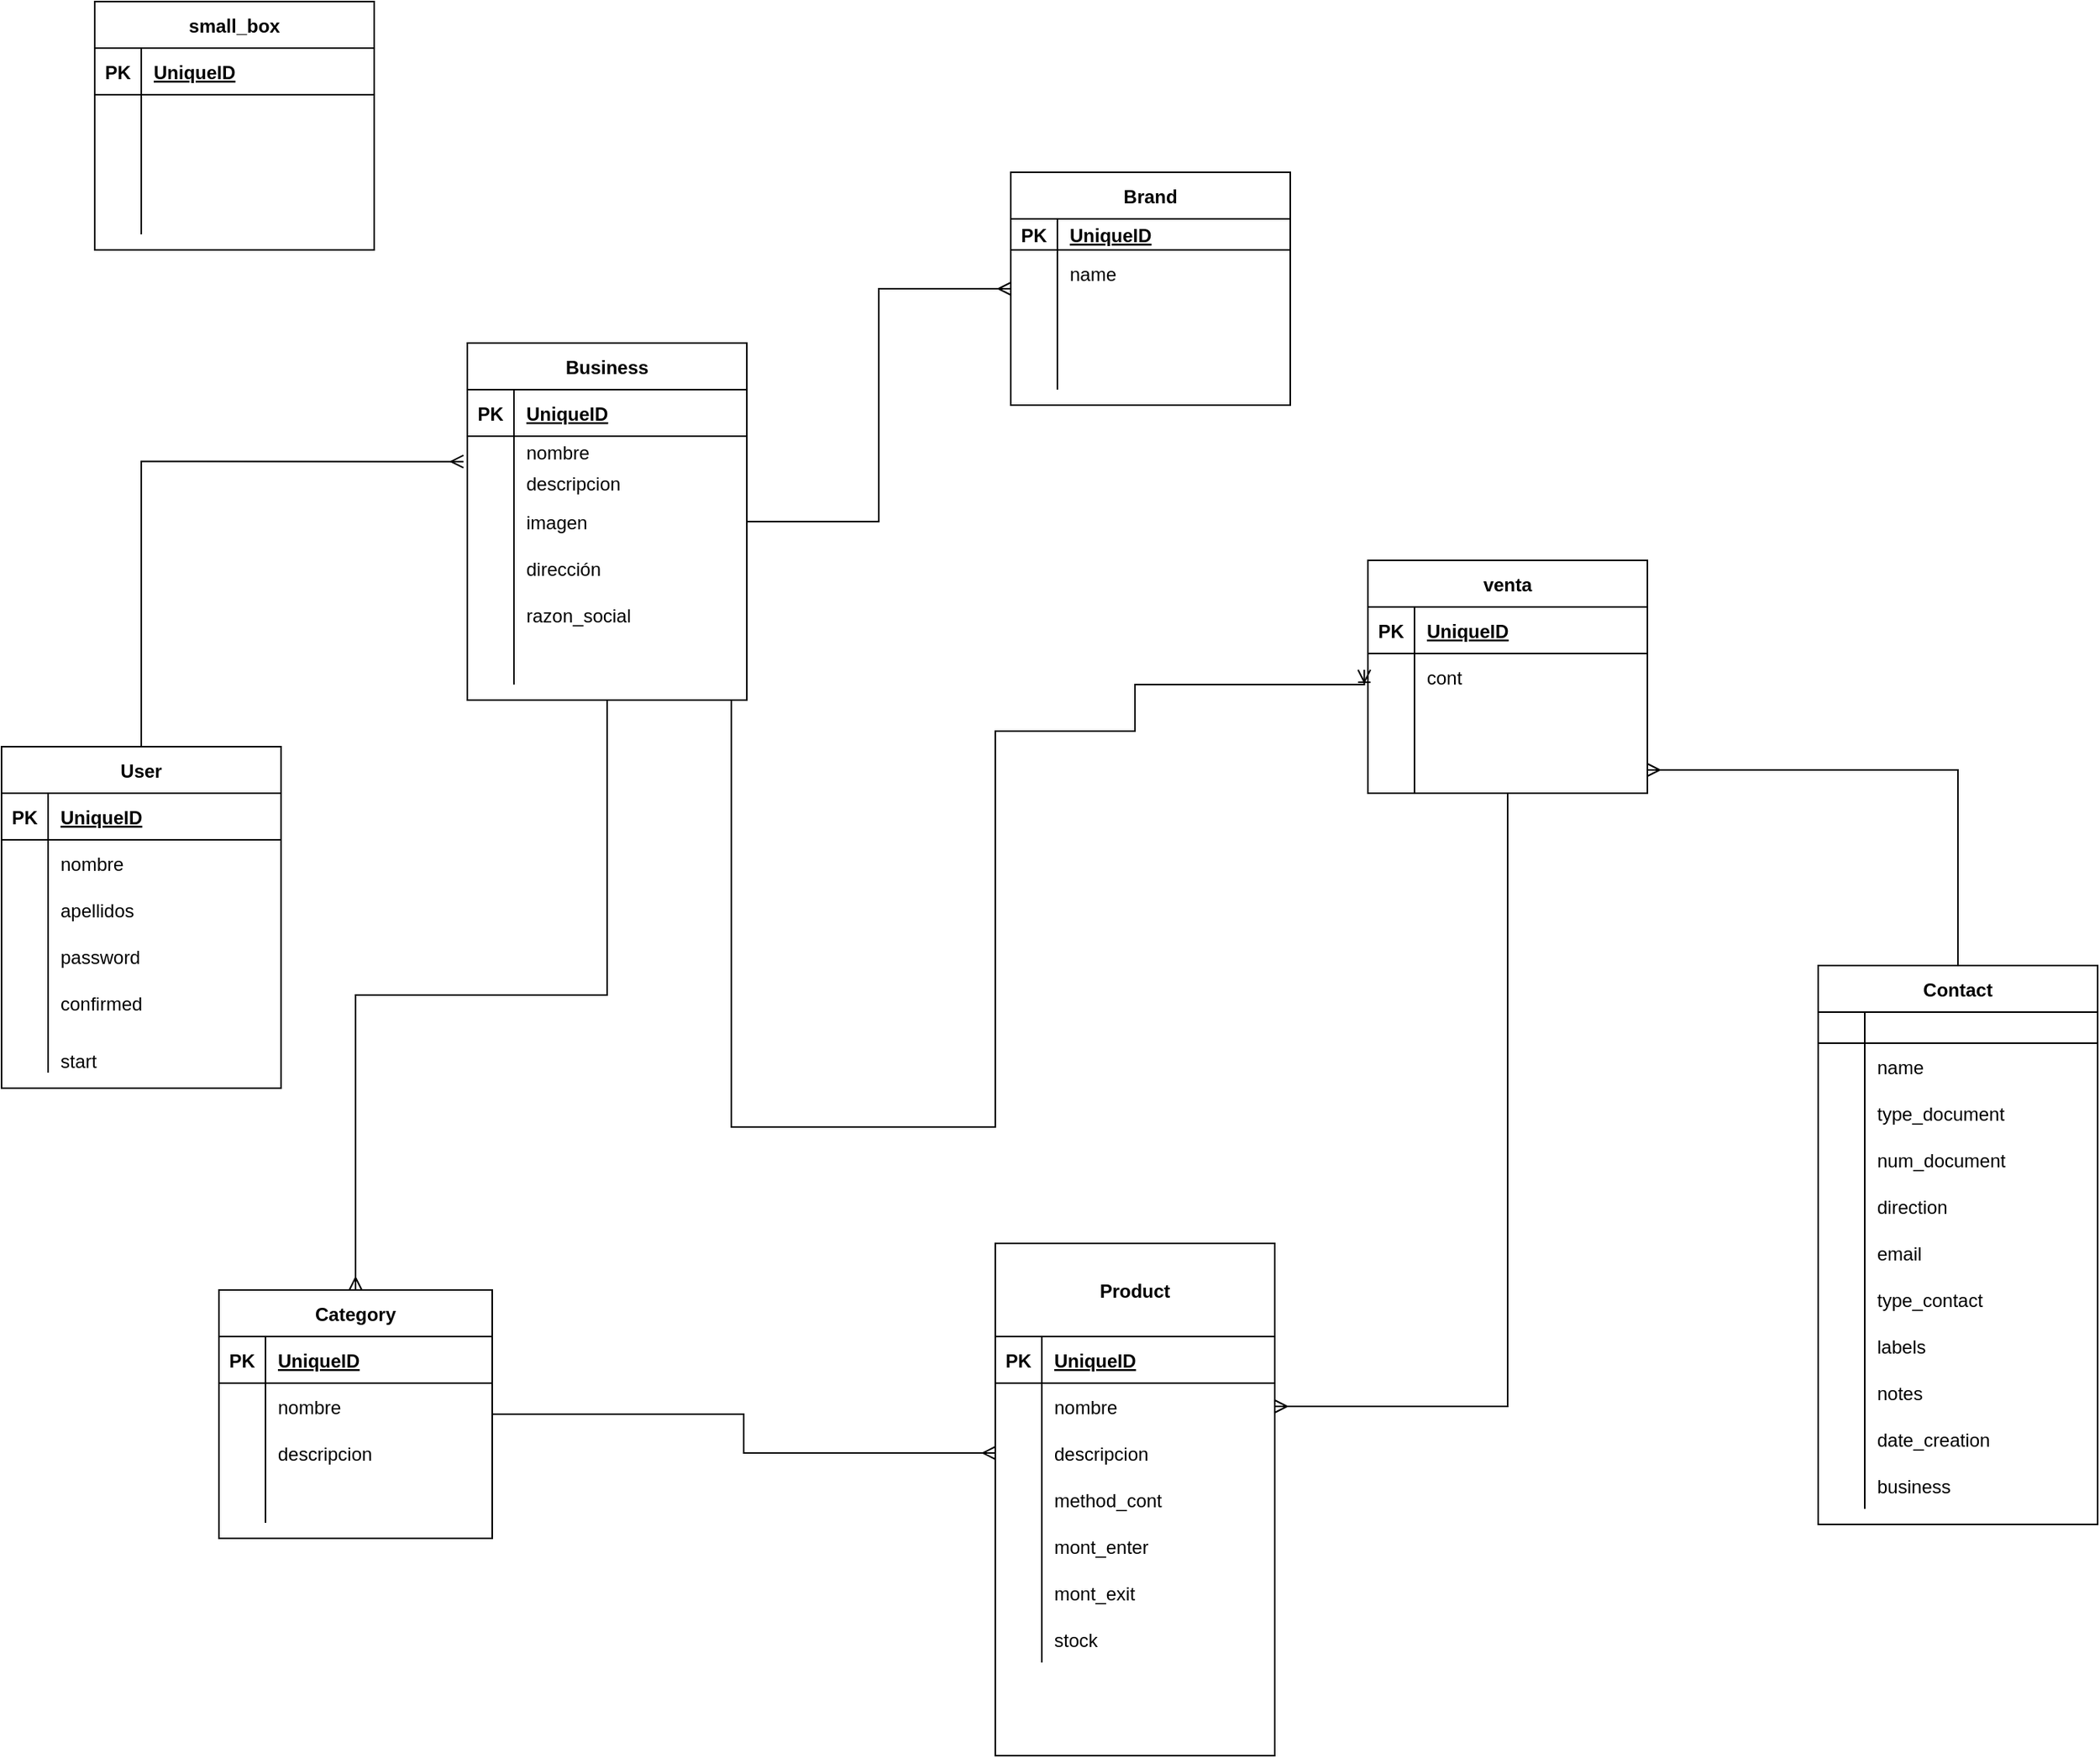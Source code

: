 <mxfile>
    <diagram id="hwHN_vCKiknkPIVDV1Xp" name="bd_store_helper">
        <mxGraphModel dx="1469" dy="1545" grid="1" gridSize="10" guides="1" tooltips="1" connect="1" arrows="1" fold="1" page="1" pageScale="1" pageWidth="827" pageHeight="1169" math="0" shadow="0">
            <root>
                <mxCell id="0"/>
                <mxCell id="1" parent="0"/>
                <mxCell id="100" style="edgeStyle=orthogonalEdgeStyle;rounded=0;orthogonalLoop=1;jettySize=auto;html=1;entryX=-0.014;entryY=0.817;entryDx=0;entryDy=0;entryPerimeter=0;endArrow=ERmany;endFill=0;" parent="1" source="48" target="65" edge="1">
                    <mxGeometry relative="1" as="geometry"/>
                </mxCell>
                <mxCell id="48" value="User" style="shape=table;startSize=30;container=1;collapsible=1;childLayout=tableLayout;fixedRows=1;rowLines=0;fontStyle=1;align=center;resizeLast=1;" parent="1" vertex="1">
                    <mxGeometry x="-120" y="440" width="180" height="220" as="geometry"/>
                </mxCell>
                <mxCell id="49" value="" style="shape=partialRectangle;collapsible=0;dropTarget=0;pointerEvents=0;fillColor=none;top=0;left=0;bottom=1;right=0;points=[[0,0.5],[1,0.5]];portConstraint=eastwest;" parent="48" vertex="1">
                    <mxGeometry y="30" width="180" height="30" as="geometry"/>
                </mxCell>
                <mxCell id="50" value="PK" style="shape=partialRectangle;connectable=0;fillColor=none;top=0;left=0;bottom=0;right=0;fontStyle=1;overflow=hidden;" parent="49" vertex="1">
                    <mxGeometry width="30" height="30" as="geometry"/>
                </mxCell>
                <mxCell id="51" value="UniqueID" style="shape=partialRectangle;connectable=0;fillColor=none;top=0;left=0;bottom=0;right=0;align=left;spacingLeft=6;fontStyle=5;overflow=hidden;" parent="49" vertex="1">
                    <mxGeometry x="30" width="150" height="30" as="geometry"/>
                </mxCell>
                <mxCell id="52" value="" style="shape=partialRectangle;collapsible=0;dropTarget=0;pointerEvents=0;fillColor=none;top=0;left=0;bottom=0;right=0;points=[[0,0.5],[1,0.5]];portConstraint=eastwest;" parent="48" vertex="1">
                    <mxGeometry y="60" width="180" height="30" as="geometry"/>
                </mxCell>
                <mxCell id="53" value="" style="shape=partialRectangle;connectable=0;fillColor=none;top=0;left=0;bottom=0;right=0;editable=1;overflow=hidden;" parent="52" vertex="1">
                    <mxGeometry width="30" height="30" as="geometry"/>
                </mxCell>
                <mxCell id="54" value="nombre" style="shape=partialRectangle;connectable=0;fillColor=none;top=0;left=0;bottom=0;right=0;align=left;spacingLeft=6;overflow=hidden;" parent="52" vertex="1">
                    <mxGeometry x="30" width="150" height="30" as="geometry"/>
                </mxCell>
                <mxCell id="55" value="" style="shape=partialRectangle;collapsible=0;dropTarget=0;pointerEvents=0;fillColor=none;top=0;left=0;bottom=0;right=0;points=[[0,0.5],[1,0.5]];portConstraint=eastwest;" parent="48" vertex="1">
                    <mxGeometry y="90" width="180" height="30" as="geometry"/>
                </mxCell>
                <mxCell id="56" value="" style="shape=partialRectangle;connectable=0;fillColor=none;top=0;left=0;bottom=0;right=0;editable=1;overflow=hidden;" parent="55" vertex="1">
                    <mxGeometry width="30" height="30" as="geometry"/>
                </mxCell>
                <mxCell id="57" value="apellidos" style="shape=partialRectangle;connectable=0;fillColor=none;top=0;left=0;bottom=0;right=0;align=left;spacingLeft=6;overflow=hidden;" parent="55" vertex="1">
                    <mxGeometry x="30" width="150" height="30" as="geometry"/>
                </mxCell>
                <mxCell id="58" value="" style="shape=partialRectangle;collapsible=0;dropTarget=0;pointerEvents=0;fillColor=none;top=0;left=0;bottom=0;right=0;points=[[0,0.5],[1,0.5]];portConstraint=eastwest;" parent="48" vertex="1">
                    <mxGeometry y="120" width="180" height="30" as="geometry"/>
                </mxCell>
                <mxCell id="59" value="" style="shape=partialRectangle;connectable=0;fillColor=none;top=0;left=0;bottom=0;right=0;editable=1;overflow=hidden;" parent="58" vertex="1">
                    <mxGeometry width="30" height="30" as="geometry"/>
                </mxCell>
                <mxCell id="60" value="password" style="shape=partialRectangle;connectable=0;fillColor=none;top=0;left=0;bottom=0;right=0;align=left;spacingLeft=6;overflow=hidden;" parent="58" vertex="1">
                    <mxGeometry x="30" width="150" height="30" as="geometry"/>
                </mxCell>
                <mxCell id="105" value="" style="shape=partialRectangle;collapsible=0;dropTarget=0;pointerEvents=0;fillColor=none;top=0;left=0;bottom=0;right=0;points=[[0,0.5],[1,0.5]];portConstraint=eastwest;" parent="48" vertex="1">
                    <mxGeometry y="150" width="180" height="30" as="geometry"/>
                </mxCell>
                <mxCell id="106" value="" style="shape=partialRectangle;connectable=0;fillColor=none;top=0;left=0;bottom=0;right=0;editable=1;overflow=hidden;" parent="105" vertex="1">
                    <mxGeometry width="30" height="30" as="geometry"/>
                </mxCell>
                <mxCell id="107" value="confirmed" style="shape=partialRectangle;connectable=0;fillColor=none;top=0;left=0;bottom=0;right=0;align=left;spacingLeft=6;overflow=hidden;" parent="105" vertex="1">
                    <mxGeometry x="30" width="150" height="30" as="geometry"/>
                </mxCell>
                <mxCell id="108" value="" style="shape=partialRectangle;collapsible=0;dropTarget=0;pointerEvents=0;fillColor=none;top=0;left=0;bottom=0;right=0;points=[[0,0.5],[1,0.5]];portConstraint=eastwest;" parent="48" vertex="1">
                    <mxGeometry y="180" width="180" height="30" as="geometry"/>
                </mxCell>
                <mxCell id="109" value="" style="shape=partialRectangle;connectable=0;fillColor=none;top=0;left=0;bottom=0;right=0;editable=1;overflow=hidden;" parent="108" vertex="1">
                    <mxGeometry width="30" height="30" as="geometry"/>
                </mxCell>
                <mxCell id="110" value="&#10;start" style="shape=partialRectangle;connectable=0;fillColor=none;top=0;left=0;bottom=0;right=0;align=left;spacingLeft=6;overflow=hidden;" parent="108" vertex="1">
                    <mxGeometry x="30" width="150" height="30" as="geometry"/>
                </mxCell>
                <mxCell id="104" style="edgeStyle=orthogonalEdgeStyle;rounded=0;orthogonalLoop=1;jettySize=auto;html=1;endArrow=ERmany;endFill=0;" parent="1" source="61" target="87" edge="1">
                    <mxGeometry relative="1" as="geometry"/>
                </mxCell>
                <mxCell id="172" style="edgeStyle=orthogonalEdgeStyle;rounded=0;orthogonalLoop=1;jettySize=auto;html=1;endArrow=ERmany;endFill=0;" parent="1" source="61" target="154" edge="1">
                    <mxGeometry relative="1" as="geometry"/>
                </mxCell>
                <mxCell id="187" style="edgeStyle=orthogonalEdgeStyle;rounded=0;orthogonalLoop=1;jettySize=auto;html=1;endArrow=ERoneToMany;endFill=0;entryX=-0.013;entryY=0.349;entryDx=0;entryDy=0;entryPerimeter=0;" parent="1" source="61" target="137" edge="1">
                    <mxGeometry relative="1" as="geometry">
                        <Array as="points">
                            <mxPoint x="350" y="685"/>
                            <mxPoint x="520" y="685"/>
                            <mxPoint x="520" y="430"/>
                            <mxPoint x="610" y="430"/>
                            <mxPoint x="610" y="400"/>
                        </Array>
                    </mxGeometry>
                </mxCell>
                <mxCell id="61" value="Business" style="shape=table;startSize=30;container=1;collapsible=1;childLayout=tableLayout;fixedRows=1;rowLines=0;fontStyle=1;align=center;resizeLast=1;" parent="1" vertex="1">
                    <mxGeometry x="180" y="180" width="180" height="230" as="geometry"/>
                </mxCell>
                <mxCell id="62" value="" style="shape=partialRectangle;collapsible=0;dropTarget=0;pointerEvents=0;fillColor=none;top=0;left=0;bottom=1;right=0;points=[[0,0.5],[1,0.5]];portConstraint=eastwest;" parent="61" vertex="1">
                    <mxGeometry y="30" width="180" height="30" as="geometry"/>
                </mxCell>
                <mxCell id="63" value="PK" style="shape=partialRectangle;connectable=0;fillColor=none;top=0;left=0;bottom=0;right=0;fontStyle=1;overflow=hidden;" parent="62" vertex="1">
                    <mxGeometry width="30" height="30" as="geometry"/>
                </mxCell>
                <mxCell id="64" value="UniqueID" style="shape=partialRectangle;connectable=0;fillColor=none;top=0;left=0;bottom=0;right=0;align=left;spacingLeft=6;fontStyle=5;overflow=hidden;" parent="62" vertex="1">
                    <mxGeometry x="30" width="150" height="30" as="geometry"/>
                </mxCell>
                <mxCell id="65" value="" style="shape=partialRectangle;collapsible=0;dropTarget=0;pointerEvents=0;fillColor=none;top=0;left=0;bottom=0;right=0;points=[[0,0.5],[1,0.5]];portConstraint=eastwest;" parent="61" vertex="1">
                    <mxGeometry y="60" width="180" height="20" as="geometry"/>
                </mxCell>
                <mxCell id="66" value="" style="shape=partialRectangle;connectable=0;fillColor=none;top=0;left=0;bottom=0;right=0;editable=1;overflow=hidden;" parent="65" vertex="1">
                    <mxGeometry width="30" height="20" as="geometry"/>
                </mxCell>
                <mxCell id="67" value="nombre" style="shape=partialRectangle;connectable=0;fillColor=none;top=0;left=0;bottom=0;right=0;align=left;spacingLeft=6;overflow=hidden;" parent="65" vertex="1">
                    <mxGeometry x="30" width="150" height="20" as="geometry"/>
                </mxCell>
                <mxCell id="68" value="" style="shape=partialRectangle;collapsible=0;dropTarget=0;pointerEvents=0;fillColor=none;top=0;left=0;bottom=0;right=0;points=[[0,0.5],[1,0.5]];portConstraint=eastwest;" parent="61" vertex="1">
                    <mxGeometry y="80" width="180" height="20" as="geometry"/>
                </mxCell>
                <mxCell id="69" value="" style="shape=partialRectangle;connectable=0;fillColor=none;top=0;left=0;bottom=0;right=0;editable=1;overflow=hidden;" parent="68" vertex="1">
                    <mxGeometry width="30" height="20" as="geometry"/>
                </mxCell>
                <mxCell id="70" value="descripcion" style="shape=partialRectangle;connectable=0;fillColor=none;top=0;left=0;bottom=0;right=0;align=left;spacingLeft=6;overflow=hidden;" parent="68" vertex="1">
                    <mxGeometry x="30" width="150" height="20" as="geometry"/>
                </mxCell>
                <mxCell id="71" value="" style="shape=partialRectangle;collapsible=0;dropTarget=0;pointerEvents=0;fillColor=none;top=0;left=0;bottom=0;right=0;points=[[0,0.5],[1,0.5]];portConstraint=eastwest;" parent="61" vertex="1">
                    <mxGeometry y="100" width="180" height="30" as="geometry"/>
                </mxCell>
                <mxCell id="72" value="" style="shape=partialRectangle;connectable=0;fillColor=none;top=0;left=0;bottom=0;right=0;editable=1;overflow=hidden;" parent="71" vertex="1">
                    <mxGeometry width="30" height="30" as="geometry"/>
                </mxCell>
                <mxCell id="73" value="imagen" style="shape=partialRectangle;connectable=0;fillColor=none;top=0;left=0;bottom=0;right=0;align=left;spacingLeft=6;overflow=hidden;" parent="71" vertex="1">
                    <mxGeometry x="30" width="150" height="30" as="geometry"/>
                </mxCell>
                <mxCell id="111" value="" style="shape=partialRectangle;collapsible=0;dropTarget=0;pointerEvents=0;fillColor=none;top=0;left=0;bottom=0;right=0;points=[[0,0.5],[1,0.5]];portConstraint=eastwest;" parent="61" vertex="1">
                    <mxGeometry y="130" width="180" height="30" as="geometry"/>
                </mxCell>
                <mxCell id="112" value="" style="shape=partialRectangle;connectable=0;fillColor=none;top=0;left=0;bottom=0;right=0;editable=1;overflow=hidden;" parent="111" vertex="1">
                    <mxGeometry width="30" height="30" as="geometry"/>
                </mxCell>
                <mxCell id="113" value="dirección" style="shape=partialRectangle;connectable=0;fillColor=none;top=0;left=0;bottom=0;right=0;align=left;spacingLeft=6;overflow=hidden;" parent="111" vertex="1">
                    <mxGeometry x="30" width="150" height="30" as="geometry"/>
                </mxCell>
                <mxCell id="188" value="" style="shape=partialRectangle;collapsible=0;dropTarget=0;pointerEvents=0;fillColor=none;top=0;left=0;bottom=0;right=0;points=[[0,0.5],[1,0.5]];portConstraint=eastwest;" parent="61" vertex="1">
                    <mxGeometry y="160" width="180" height="30" as="geometry"/>
                </mxCell>
                <mxCell id="189" value="" style="shape=partialRectangle;connectable=0;fillColor=none;top=0;left=0;bottom=0;right=0;editable=1;overflow=hidden;" parent="188" vertex="1">
                    <mxGeometry width="30" height="30" as="geometry"/>
                </mxCell>
                <mxCell id="190" value="razon_social" style="shape=partialRectangle;connectable=0;fillColor=none;top=0;left=0;bottom=0;right=0;align=left;spacingLeft=6;overflow=hidden;" parent="188" vertex="1">
                    <mxGeometry x="30" width="150" height="30" as="geometry"/>
                </mxCell>
                <mxCell id="191" value="" style="shape=partialRectangle;collapsible=0;dropTarget=0;pointerEvents=0;fillColor=none;top=0;left=0;bottom=0;right=0;points=[[0,0.5],[1,0.5]];portConstraint=eastwest;" parent="61" vertex="1">
                    <mxGeometry y="190" width="180" height="30" as="geometry"/>
                </mxCell>
                <mxCell id="192" value="" style="shape=partialRectangle;connectable=0;fillColor=none;top=0;left=0;bottom=0;right=0;editable=1;overflow=hidden;" parent="191" vertex="1">
                    <mxGeometry width="30" height="30" as="geometry"/>
                </mxCell>
                <mxCell id="193" value="" style="shape=partialRectangle;connectable=0;fillColor=none;top=0;left=0;bottom=0;right=0;align=left;spacingLeft=6;overflow=hidden;" parent="191" vertex="1">
                    <mxGeometry x="30" width="150" height="30" as="geometry"/>
                </mxCell>
                <mxCell id="74" value="Product" style="shape=table;startSize=60;container=1;collapsible=1;childLayout=tableLayout;fixedRows=1;rowLines=0;fontStyle=1;align=center;resizeLast=1;" parent="1" vertex="1">
                    <mxGeometry x="520" y="760" width="180" height="330" as="geometry"/>
                </mxCell>
                <mxCell id="75" value="" style="shape=partialRectangle;collapsible=0;dropTarget=0;pointerEvents=0;fillColor=none;top=0;left=0;bottom=1;right=0;points=[[0,0.5],[1,0.5]];portConstraint=eastwest;" parent="74" vertex="1">
                    <mxGeometry y="60" width="180" height="30" as="geometry"/>
                </mxCell>
                <mxCell id="76" value="PK" style="shape=partialRectangle;connectable=0;fillColor=none;top=0;left=0;bottom=0;right=0;fontStyle=1;overflow=hidden;" parent="75" vertex="1">
                    <mxGeometry width="30" height="30" as="geometry"/>
                </mxCell>
                <mxCell id="77" value="UniqueID" style="shape=partialRectangle;connectable=0;fillColor=none;top=0;left=0;bottom=0;right=0;align=left;spacingLeft=6;fontStyle=5;overflow=hidden;" parent="75" vertex="1">
                    <mxGeometry x="30" width="150" height="30" as="geometry"/>
                </mxCell>
                <mxCell id="78" value="" style="shape=partialRectangle;collapsible=0;dropTarget=0;pointerEvents=0;fillColor=none;top=0;left=0;bottom=0;right=0;points=[[0,0.5],[1,0.5]];portConstraint=eastwest;" parent="74" vertex="1">
                    <mxGeometry y="90" width="180" height="30" as="geometry"/>
                </mxCell>
                <mxCell id="79" value="" style="shape=partialRectangle;connectable=0;fillColor=none;top=0;left=0;bottom=0;right=0;editable=1;overflow=hidden;" parent="78" vertex="1">
                    <mxGeometry width="30" height="30" as="geometry"/>
                </mxCell>
                <mxCell id="80" value="nombre" style="shape=partialRectangle;connectable=0;fillColor=none;top=0;left=0;bottom=0;right=0;align=left;spacingLeft=6;overflow=hidden;" parent="78" vertex="1">
                    <mxGeometry x="30" width="150" height="30" as="geometry"/>
                </mxCell>
                <mxCell id="81" value="" style="shape=partialRectangle;collapsible=0;dropTarget=0;pointerEvents=0;fillColor=none;top=0;left=0;bottom=0;right=0;points=[[0,0.5],[1,0.5]];portConstraint=eastwest;" parent="74" vertex="1">
                    <mxGeometry y="120" width="180" height="30" as="geometry"/>
                </mxCell>
                <mxCell id="82" value="" style="shape=partialRectangle;connectable=0;fillColor=none;top=0;left=0;bottom=0;right=0;editable=1;overflow=hidden;" parent="81" vertex="1">
                    <mxGeometry width="30" height="30" as="geometry"/>
                </mxCell>
                <mxCell id="83" value="descripcion" style="shape=partialRectangle;connectable=0;fillColor=none;top=0;left=0;bottom=0;right=0;align=left;spacingLeft=6;overflow=hidden;" parent="81" vertex="1">
                    <mxGeometry x="30" width="150" height="30" as="geometry"/>
                </mxCell>
                <mxCell id="84" value="" style="shape=partialRectangle;collapsible=0;dropTarget=0;pointerEvents=0;fillColor=none;top=0;left=0;bottom=0;right=0;points=[[0,0.5],[1,0.5]];portConstraint=eastwest;" parent="74" vertex="1">
                    <mxGeometry y="150" width="180" height="30" as="geometry"/>
                </mxCell>
                <mxCell id="85" value="" style="shape=partialRectangle;connectable=0;fillColor=none;top=0;left=0;bottom=0;right=0;editable=1;overflow=hidden;" parent="84" vertex="1">
                    <mxGeometry width="30" height="30" as="geometry"/>
                </mxCell>
                <mxCell id="86" value="method_cont" style="shape=partialRectangle;connectable=0;fillColor=none;top=0;left=0;bottom=0;right=0;align=left;spacingLeft=6;overflow=hidden;" parent="84" vertex="1">
                    <mxGeometry x="30" width="150" height="30" as="geometry"/>
                </mxCell>
                <mxCell id="114" value="" style="shape=partialRectangle;collapsible=0;dropTarget=0;pointerEvents=0;fillColor=none;top=0;left=0;bottom=0;right=0;points=[[0,0.5],[1,0.5]];portConstraint=eastwest;" parent="74" vertex="1">
                    <mxGeometry y="180" width="180" height="30" as="geometry"/>
                </mxCell>
                <mxCell id="115" value="" style="shape=partialRectangle;connectable=0;fillColor=none;top=0;left=0;bottom=0;right=0;editable=1;overflow=hidden;" parent="114" vertex="1">
                    <mxGeometry width="30" height="30" as="geometry"/>
                </mxCell>
                <mxCell id="116" value="mont_enter" style="shape=partialRectangle;connectable=0;fillColor=none;top=0;left=0;bottom=0;right=0;align=left;spacingLeft=6;overflow=hidden;" parent="114" vertex="1">
                    <mxGeometry x="30" width="150" height="30" as="geometry"/>
                </mxCell>
                <mxCell id="117" value="" style="shape=partialRectangle;collapsible=0;dropTarget=0;pointerEvents=0;fillColor=none;top=0;left=0;bottom=0;right=0;points=[[0,0.5],[1,0.5]];portConstraint=eastwest;" parent="74" vertex="1">
                    <mxGeometry y="210" width="180" height="30" as="geometry"/>
                </mxCell>
                <mxCell id="118" value="" style="shape=partialRectangle;connectable=0;fillColor=none;top=0;left=0;bottom=0;right=0;editable=1;overflow=hidden;" parent="117" vertex="1">
                    <mxGeometry width="30" height="30" as="geometry"/>
                </mxCell>
                <mxCell id="119" value="mont_exit" style="shape=partialRectangle;connectable=0;fillColor=none;top=0;left=0;bottom=0;right=0;align=left;spacingLeft=6;overflow=hidden;" parent="117" vertex="1">
                    <mxGeometry x="30" width="150" height="30" as="geometry"/>
                </mxCell>
                <mxCell id="150" value="" style="shape=partialRectangle;collapsible=0;dropTarget=0;pointerEvents=0;fillColor=none;top=0;left=0;bottom=0;right=0;points=[[0,0.5],[1,0.5]];portConstraint=eastwest;" parent="74" vertex="1">
                    <mxGeometry y="240" width="180" height="30" as="geometry"/>
                </mxCell>
                <mxCell id="151" value="" style="shape=partialRectangle;connectable=0;fillColor=none;top=0;left=0;bottom=0;right=0;editable=1;overflow=hidden;" parent="150" vertex="1">
                    <mxGeometry width="30" height="30" as="geometry"/>
                </mxCell>
                <mxCell id="152" value="stock" style="shape=partialRectangle;connectable=0;fillColor=none;top=0;left=0;bottom=0;right=0;align=left;spacingLeft=6;overflow=hidden;" parent="150" vertex="1">
                    <mxGeometry x="30" width="150" height="30" as="geometry"/>
                </mxCell>
                <mxCell id="103" style="edgeStyle=orthogonalEdgeStyle;rounded=0;orthogonalLoop=1;jettySize=auto;html=1;entryX=0;entryY=0.5;entryDx=0;entryDy=0;endArrow=ERmany;endFill=0;" parent="1" source="87" target="81" edge="1">
                    <mxGeometry relative="1" as="geometry"/>
                </mxCell>
                <mxCell id="87" value="Category" style="shape=table;startSize=30;container=1;collapsible=1;childLayout=tableLayout;fixedRows=1;rowLines=0;fontStyle=1;align=center;resizeLast=1;" parent="1" vertex="1">
                    <mxGeometry x="20" y="790" width="176" height="160" as="geometry"/>
                </mxCell>
                <mxCell id="88" value="" style="shape=partialRectangle;collapsible=0;dropTarget=0;pointerEvents=0;fillColor=none;top=0;left=0;bottom=1;right=0;points=[[0,0.5],[1,0.5]];portConstraint=eastwest;" parent="87" vertex="1">
                    <mxGeometry y="30" width="176" height="30" as="geometry"/>
                </mxCell>
                <mxCell id="89" value="PK" style="shape=partialRectangle;connectable=0;fillColor=none;top=0;left=0;bottom=0;right=0;fontStyle=1;overflow=hidden;" parent="88" vertex="1">
                    <mxGeometry width="30" height="30" as="geometry"/>
                </mxCell>
                <mxCell id="90" value="UniqueID" style="shape=partialRectangle;connectable=0;fillColor=none;top=0;left=0;bottom=0;right=0;align=left;spacingLeft=6;fontStyle=5;overflow=hidden;" parent="88" vertex="1">
                    <mxGeometry x="30" width="146" height="30" as="geometry"/>
                </mxCell>
                <mxCell id="91" value="" style="shape=partialRectangle;collapsible=0;dropTarget=0;pointerEvents=0;fillColor=none;top=0;left=0;bottom=0;right=0;points=[[0,0.5],[1,0.5]];portConstraint=eastwest;" parent="87" vertex="1">
                    <mxGeometry y="60" width="176" height="30" as="geometry"/>
                </mxCell>
                <mxCell id="92" value="" style="shape=partialRectangle;connectable=0;fillColor=none;top=0;left=0;bottom=0;right=0;editable=1;overflow=hidden;" parent="91" vertex="1">
                    <mxGeometry width="30" height="30" as="geometry"/>
                </mxCell>
                <mxCell id="93" value="nombre" style="shape=partialRectangle;connectable=0;fillColor=none;top=0;left=0;bottom=0;right=0;align=left;spacingLeft=6;overflow=hidden;" parent="91" vertex="1">
                    <mxGeometry x="30" width="146" height="30" as="geometry"/>
                </mxCell>
                <mxCell id="94" value="" style="shape=partialRectangle;collapsible=0;dropTarget=0;pointerEvents=0;fillColor=none;top=0;left=0;bottom=0;right=0;points=[[0,0.5],[1,0.5]];portConstraint=eastwest;" parent="87" vertex="1">
                    <mxGeometry y="90" width="176" height="30" as="geometry"/>
                </mxCell>
                <mxCell id="95" value="" style="shape=partialRectangle;connectable=0;fillColor=none;top=0;left=0;bottom=0;right=0;editable=1;overflow=hidden;" parent="94" vertex="1">
                    <mxGeometry width="30" height="30" as="geometry"/>
                </mxCell>
                <mxCell id="96" value="descripcion" style="shape=partialRectangle;connectable=0;fillColor=none;top=0;left=0;bottom=0;right=0;align=left;spacingLeft=6;overflow=hidden;" parent="94" vertex="1">
                    <mxGeometry x="30" width="146" height="30" as="geometry"/>
                </mxCell>
                <mxCell id="97" value="" style="shape=partialRectangle;collapsible=0;dropTarget=0;pointerEvents=0;fillColor=none;top=0;left=0;bottom=0;right=0;points=[[0,0.5],[1,0.5]];portConstraint=eastwest;" parent="87" vertex="1">
                    <mxGeometry y="120" width="176" height="30" as="geometry"/>
                </mxCell>
                <mxCell id="98" value="" style="shape=partialRectangle;connectable=0;fillColor=none;top=0;left=0;bottom=0;right=0;editable=1;overflow=hidden;" parent="97" vertex="1">
                    <mxGeometry width="30" height="30" as="geometry"/>
                </mxCell>
                <mxCell id="99" value="" style="shape=partialRectangle;connectable=0;fillColor=none;top=0;left=0;bottom=0;right=0;align=left;spacingLeft=6;overflow=hidden;" parent="97" vertex="1">
                    <mxGeometry x="30" width="146" height="30" as="geometry"/>
                </mxCell>
                <mxCell id="153" style="edgeStyle=orthogonalEdgeStyle;rounded=0;orthogonalLoop=1;jettySize=auto;html=1;endArrow=ERmany;endFill=0;" parent="1" source="133" target="78" edge="1">
                    <mxGeometry relative="1" as="geometry"/>
                </mxCell>
                <mxCell id="133" value="venta" style="shape=table;startSize=30;container=1;collapsible=1;childLayout=tableLayout;fixedRows=1;rowLines=0;fontStyle=1;align=center;resizeLast=1;" parent="1" vertex="1">
                    <mxGeometry x="760" y="320" width="180" height="150" as="geometry"/>
                </mxCell>
                <mxCell id="134" value="" style="shape=partialRectangle;collapsible=0;dropTarget=0;pointerEvents=0;fillColor=none;top=0;left=0;bottom=1;right=0;points=[[0,0.5],[1,0.5]];portConstraint=eastwest;" parent="133" vertex="1">
                    <mxGeometry y="30" width="180" height="30" as="geometry"/>
                </mxCell>
                <mxCell id="135" value="PK" style="shape=partialRectangle;connectable=0;fillColor=none;top=0;left=0;bottom=0;right=0;fontStyle=1;overflow=hidden;" parent="134" vertex="1">
                    <mxGeometry width="30" height="30" as="geometry"/>
                </mxCell>
                <mxCell id="136" value="UniqueID" style="shape=partialRectangle;connectable=0;fillColor=none;top=0;left=0;bottom=0;right=0;align=left;spacingLeft=6;fontStyle=5;overflow=hidden;" parent="134" vertex="1">
                    <mxGeometry x="30" width="150" height="30" as="geometry"/>
                </mxCell>
                <mxCell id="137" value="" style="shape=partialRectangle;collapsible=0;dropTarget=0;pointerEvents=0;fillColor=none;top=0;left=0;bottom=0;right=0;points=[[0,0.5],[1,0.5]];portConstraint=eastwest;" parent="133" vertex="1">
                    <mxGeometry y="60" width="180" height="30" as="geometry"/>
                </mxCell>
                <mxCell id="138" value="" style="shape=partialRectangle;connectable=0;fillColor=none;top=0;left=0;bottom=0;right=0;editable=1;overflow=hidden;" parent="137" vertex="1">
                    <mxGeometry width="30" height="30" as="geometry"/>
                </mxCell>
                <mxCell id="139" value="cont" style="shape=partialRectangle;connectable=0;fillColor=none;top=0;left=0;bottom=0;right=0;align=left;spacingLeft=6;overflow=hidden;" parent="137" vertex="1">
                    <mxGeometry x="30" width="150" height="30" as="geometry"/>
                </mxCell>
                <mxCell id="140" value="" style="shape=partialRectangle;collapsible=0;dropTarget=0;pointerEvents=0;fillColor=none;top=0;left=0;bottom=0;right=0;points=[[0,0.5],[1,0.5]];portConstraint=eastwest;" parent="133" vertex="1">
                    <mxGeometry y="90" width="180" height="30" as="geometry"/>
                </mxCell>
                <mxCell id="141" value="" style="shape=partialRectangle;connectable=0;fillColor=none;top=0;left=0;bottom=0;right=0;editable=1;overflow=hidden;" parent="140" vertex="1">
                    <mxGeometry width="30" height="30" as="geometry"/>
                </mxCell>
                <mxCell id="142" value="" style="shape=partialRectangle;connectable=0;fillColor=none;top=0;left=0;bottom=0;right=0;align=left;spacingLeft=6;overflow=hidden;" parent="140" vertex="1">
                    <mxGeometry x="30" width="150" height="30" as="geometry"/>
                </mxCell>
                <mxCell id="143" value="" style="shape=partialRectangle;collapsible=0;dropTarget=0;pointerEvents=0;fillColor=none;top=0;left=0;bottom=0;right=0;points=[[0,0.5],[1,0.5]];portConstraint=eastwest;" parent="133" vertex="1">
                    <mxGeometry y="120" width="180" height="30" as="geometry"/>
                </mxCell>
                <mxCell id="144" value="" style="shape=partialRectangle;connectable=0;fillColor=none;top=0;left=0;bottom=0;right=0;editable=1;overflow=hidden;" parent="143" vertex="1">
                    <mxGeometry width="30" height="30" as="geometry"/>
                </mxCell>
                <mxCell id="145" value="" style="shape=partialRectangle;connectable=0;fillColor=none;top=0;left=0;bottom=0;right=0;align=left;spacingLeft=6;overflow=hidden;" parent="143" vertex="1">
                    <mxGeometry x="30" width="150" height="30" as="geometry"/>
                </mxCell>
                <mxCell id="154" value="Brand" style="shape=table;startSize=30;container=1;collapsible=1;childLayout=tableLayout;fixedRows=1;rowLines=0;fontStyle=1;align=center;resizeLast=1;" parent="1" vertex="1">
                    <mxGeometry x="530" y="70" width="180" height="150" as="geometry"/>
                </mxCell>
                <mxCell id="155" value="" style="shape=partialRectangle;collapsible=0;dropTarget=0;pointerEvents=0;fillColor=none;top=0;left=0;bottom=1;right=0;points=[[0,0.5],[1,0.5]];portConstraint=eastwest;" parent="154" vertex="1">
                    <mxGeometry y="30" width="180" height="20" as="geometry"/>
                </mxCell>
                <mxCell id="156" value="PK" style="shape=partialRectangle;connectable=0;fillColor=none;top=0;left=0;bottom=0;right=0;fontStyle=1;overflow=hidden;" parent="155" vertex="1">
                    <mxGeometry width="30" height="20" as="geometry"/>
                </mxCell>
                <mxCell id="157" value="UniqueID" style="shape=partialRectangle;connectable=0;fillColor=none;top=0;left=0;bottom=0;right=0;align=left;spacingLeft=6;fontStyle=5;overflow=hidden;" parent="155" vertex="1">
                    <mxGeometry x="30" width="150" height="20" as="geometry"/>
                </mxCell>
                <mxCell id="158" value="" style="shape=partialRectangle;collapsible=0;dropTarget=0;pointerEvents=0;fillColor=none;top=0;left=0;bottom=0;right=0;points=[[0,0.5],[1,0.5]];portConstraint=eastwest;" parent="154" vertex="1">
                    <mxGeometry y="50" width="180" height="30" as="geometry"/>
                </mxCell>
                <mxCell id="159" value="" style="shape=partialRectangle;connectable=0;fillColor=none;top=0;left=0;bottom=0;right=0;editable=1;overflow=hidden;" parent="158" vertex="1">
                    <mxGeometry width="30" height="30" as="geometry"/>
                </mxCell>
                <mxCell id="160" value="name" style="shape=partialRectangle;connectable=0;fillColor=none;top=0;left=0;bottom=0;right=0;align=left;spacingLeft=6;overflow=hidden;" parent="158" vertex="1">
                    <mxGeometry x="30" width="150" height="30" as="geometry"/>
                </mxCell>
                <mxCell id="161" value="" style="shape=partialRectangle;collapsible=0;dropTarget=0;pointerEvents=0;fillColor=none;top=0;left=0;bottom=0;right=0;points=[[0,0.5],[1,0.5]];portConstraint=eastwest;" parent="154" vertex="1">
                    <mxGeometry y="80" width="180" height="30" as="geometry"/>
                </mxCell>
                <mxCell id="162" value="" style="shape=partialRectangle;connectable=0;fillColor=none;top=0;left=0;bottom=0;right=0;editable=1;overflow=hidden;" parent="161" vertex="1">
                    <mxGeometry width="30" height="30" as="geometry"/>
                </mxCell>
                <mxCell id="163" value="" style="shape=partialRectangle;connectable=0;fillColor=none;top=0;left=0;bottom=0;right=0;align=left;spacingLeft=6;overflow=hidden;" parent="161" vertex="1">
                    <mxGeometry x="30" width="150" height="30" as="geometry"/>
                </mxCell>
                <mxCell id="164" value="" style="shape=partialRectangle;collapsible=0;dropTarget=0;pointerEvents=0;fillColor=none;top=0;left=0;bottom=0;right=0;points=[[0,0.5],[1,0.5]];portConstraint=eastwest;" parent="154" vertex="1">
                    <mxGeometry y="110" width="180" height="30" as="geometry"/>
                </mxCell>
                <mxCell id="165" value="" style="shape=partialRectangle;connectable=0;fillColor=none;top=0;left=0;bottom=0;right=0;editable=1;overflow=hidden;" parent="164" vertex="1">
                    <mxGeometry width="30" height="30" as="geometry"/>
                </mxCell>
                <mxCell id="166" value="" style="shape=partialRectangle;connectable=0;fillColor=none;top=0;left=0;bottom=0;right=0;align=left;spacingLeft=6;overflow=hidden;" parent="164" vertex="1">
                    <mxGeometry x="30" width="150" height="30" as="geometry"/>
                </mxCell>
                <mxCell id="173" value="small_box" style="shape=table;startSize=30;container=1;collapsible=1;childLayout=tableLayout;fixedRows=1;rowLines=0;fontStyle=1;align=center;resizeLast=1;" parent="1" vertex="1">
                    <mxGeometry x="-60" y="-40" width="180" height="160" as="geometry"/>
                </mxCell>
                <mxCell id="174" value="" style="shape=partialRectangle;collapsible=0;dropTarget=0;pointerEvents=0;fillColor=none;top=0;left=0;bottom=1;right=0;points=[[0,0.5],[1,0.5]];portConstraint=eastwest;" parent="173" vertex="1">
                    <mxGeometry y="30" width="180" height="30" as="geometry"/>
                </mxCell>
                <mxCell id="175" value="PK" style="shape=partialRectangle;connectable=0;fillColor=none;top=0;left=0;bottom=0;right=0;fontStyle=1;overflow=hidden;" parent="174" vertex="1">
                    <mxGeometry width="30" height="30" as="geometry"/>
                </mxCell>
                <mxCell id="176" value="UniqueID" style="shape=partialRectangle;connectable=0;fillColor=none;top=0;left=0;bottom=0;right=0;align=left;spacingLeft=6;fontStyle=5;overflow=hidden;" parent="174" vertex="1">
                    <mxGeometry x="30" width="150" height="30" as="geometry"/>
                </mxCell>
                <mxCell id="177" value="" style="shape=partialRectangle;collapsible=0;dropTarget=0;pointerEvents=0;fillColor=none;top=0;left=0;bottom=0;right=0;points=[[0,0.5],[1,0.5]];portConstraint=eastwest;" parent="173" vertex="1">
                    <mxGeometry y="60" width="180" height="30" as="geometry"/>
                </mxCell>
                <mxCell id="178" value="" style="shape=partialRectangle;connectable=0;fillColor=none;top=0;left=0;bottom=0;right=0;editable=1;overflow=hidden;" parent="177" vertex="1">
                    <mxGeometry width="30" height="30" as="geometry"/>
                </mxCell>
                <mxCell id="179" value="" style="shape=partialRectangle;connectable=0;fillColor=none;top=0;left=0;bottom=0;right=0;align=left;spacingLeft=6;overflow=hidden;" parent="177" vertex="1">
                    <mxGeometry x="30" width="150" height="30" as="geometry"/>
                </mxCell>
                <mxCell id="180" value="" style="shape=partialRectangle;collapsible=0;dropTarget=0;pointerEvents=0;fillColor=none;top=0;left=0;bottom=0;right=0;points=[[0,0.5],[1,0.5]];portConstraint=eastwest;" parent="173" vertex="1">
                    <mxGeometry y="90" width="180" height="30" as="geometry"/>
                </mxCell>
                <mxCell id="181" value="" style="shape=partialRectangle;connectable=0;fillColor=none;top=0;left=0;bottom=0;right=0;editable=1;overflow=hidden;" parent="180" vertex="1">
                    <mxGeometry width="30" height="30" as="geometry"/>
                </mxCell>
                <mxCell id="182" value="" style="shape=partialRectangle;connectable=0;fillColor=none;top=0;left=0;bottom=0;right=0;align=left;spacingLeft=6;overflow=hidden;" parent="180" vertex="1">
                    <mxGeometry x="30" width="150" height="30" as="geometry"/>
                </mxCell>
                <mxCell id="183" value="" style="shape=partialRectangle;collapsible=0;dropTarget=0;pointerEvents=0;fillColor=none;top=0;left=0;bottom=0;right=0;points=[[0,0.5],[1,0.5]];portConstraint=eastwest;" parent="173" vertex="1">
                    <mxGeometry y="120" width="180" height="30" as="geometry"/>
                </mxCell>
                <mxCell id="184" value="" style="shape=partialRectangle;connectable=0;fillColor=none;top=0;left=0;bottom=0;right=0;editable=1;overflow=hidden;" parent="183" vertex="1">
                    <mxGeometry width="30" height="30" as="geometry"/>
                </mxCell>
                <mxCell id="185" value="" style="shape=partialRectangle;connectable=0;fillColor=none;top=0;left=0;bottom=0;right=0;align=left;spacingLeft=6;overflow=hidden;" parent="183" vertex="1">
                    <mxGeometry x="30" width="150" height="30" as="geometry"/>
                </mxCell>
                <mxCell id="228" style="edgeStyle=orthogonalEdgeStyle;rounded=0;orthogonalLoop=1;jettySize=auto;html=1;endArrow=ERmany;endFill=0;" edge="1" parent="1" source="194" target="143">
                    <mxGeometry relative="1" as="geometry"/>
                </mxCell>
                <mxCell id="194" value="Contact" style="shape=table;startSize=30;container=1;collapsible=1;childLayout=tableLayout;fixedRows=1;rowLines=0;fontStyle=1;align=center;resizeLast=1;" vertex="1" parent="1">
                    <mxGeometry x="1050" y="581" width="180" height="360" as="geometry"/>
                </mxCell>
                <mxCell id="195" value="" style="shape=partialRectangle;collapsible=0;dropTarget=0;pointerEvents=0;fillColor=none;top=0;left=0;bottom=1;right=0;points=[[0,0.5],[1,0.5]];portConstraint=eastwest;" vertex="1" parent="194">
                    <mxGeometry y="30" width="180" height="20" as="geometry"/>
                </mxCell>
                <mxCell id="196" value="" style="shape=partialRectangle;connectable=0;fillColor=none;top=0;left=0;bottom=0;right=0;fontStyle=1;overflow=hidden;" vertex="1" parent="195">
                    <mxGeometry width="30" height="20" as="geometry"/>
                </mxCell>
                <mxCell id="197" value="" style="shape=partialRectangle;connectable=0;fillColor=none;top=0;left=0;bottom=0;right=0;align=left;spacingLeft=6;fontStyle=5;overflow=hidden;" vertex="1" parent="195">
                    <mxGeometry x="30" width="150" height="20" as="geometry"/>
                </mxCell>
                <mxCell id="198" value="" style="shape=partialRectangle;collapsible=0;dropTarget=0;pointerEvents=0;fillColor=none;top=0;left=0;bottom=0;right=0;points=[[0,0.5],[1,0.5]];portConstraint=eastwest;" vertex="1" parent="194">
                    <mxGeometry y="50" width="180" height="30" as="geometry"/>
                </mxCell>
                <mxCell id="199" value="" style="shape=partialRectangle;connectable=0;fillColor=none;top=0;left=0;bottom=0;right=0;editable=1;overflow=hidden;" vertex="1" parent="198">
                    <mxGeometry width="30" height="30" as="geometry"/>
                </mxCell>
                <mxCell id="200" value="name" style="shape=partialRectangle;connectable=0;fillColor=none;top=0;left=0;bottom=0;right=0;align=left;spacingLeft=6;overflow=hidden;" vertex="1" parent="198">
                    <mxGeometry x="30" width="150" height="30" as="geometry"/>
                </mxCell>
                <mxCell id="201" value="" style="shape=partialRectangle;collapsible=0;dropTarget=0;pointerEvents=0;fillColor=none;top=0;left=0;bottom=0;right=0;points=[[0,0.5],[1,0.5]];portConstraint=eastwest;" vertex="1" parent="194">
                    <mxGeometry y="80" width="180" height="30" as="geometry"/>
                </mxCell>
                <mxCell id="202" value="" style="shape=partialRectangle;connectable=0;fillColor=none;top=0;left=0;bottom=0;right=0;editable=1;overflow=hidden;" vertex="1" parent="201">
                    <mxGeometry width="30" height="30" as="geometry"/>
                </mxCell>
                <mxCell id="203" value="type_document" style="shape=partialRectangle;connectable=0;fillColor=none;top=0;left=0;bottom=0;right=0;align=left;spacingLeft=6;overflow=hidden;" vertex="1" parent="201">
                    <mxGeometry x="30" width="150" height="30" as="geometry"/>
                </mxCell>
                <mxCell id="216" value="" style="shape=partialRectangle;collapsible=0;dropTarget=0;pointerEvents=0;fillColor=none;top=0;left=0;bottom=0;right=0;points=[[0,0.5],[1,0.5]];portConstraint=eastwest;" vertex="1" parent="194">
                    <mxGeometry y="110" width="180" height="30" as="geometry"/>
                </mxCell>
                <mxCell id="217" value="" style="shape=partialRectangle;connectable=0;fillColor=none;top=0;left=0;bottom=0;right=0;editable=1;overflow=hidden;" vertex="1" parent="216">
                    <mxGeometry width="30" height="30" as="geometry"/>
                </mxCell>
                <mxCell id="218" value="num_document" style="shape=partialRectangle;connectable=0;fillColor=none;top=0;left=0;bottom=0;right=0;align=left;spacingLeft=6;overflow=hidden;" vertex="1" parent="216">
                    <mxGeometry x="30" width="150" height="30" as="geometry"/>
                </mxCell>
                <mxCell id="204" value="" style="shape=partialRectangle;collapsible=0;dropTarget=0;pointerEvents=0;fillColor=none;top=0;left=0;bottom=0;right=0;points=[[0,0.5],[1,0.5]];portConstraint=eastwest;" vertex="1" parent="194">
                    <mxGeometry y="140" width="180" height="30" as="geometry"/>
                </mxCell>
                <mxCell id="205" value="" style="shape=partialRectangle;connectable=0;fillColor=none;top=0;left=0;bottom=0;right=0;editable=1;overflow=hidden;" vertex="1" parent="204">
                    <mxGeometry width="30" height="30" as="geometry"/>
                </mxCell>
                <mxCell id="206" value="direction" style="shape=partialRectangle;connectable=0;fillColor=none;top=0;left=0;bottom=0;right=0;align=left;spacingLeft=6;overflow=hidden;" vertex="1" parent="204">
                    <mxGeometry x="30" width="150" height="30" as="geometry"/>
                </mxCell>
                <mxCell id="207" value="" style="shape=partialRectangle;collapsible=0;dropTarget=0;pointerEvents=0;fillColor=none;top=0;left=0;bottom=0;right=0;points=[[0,0.5],[1,0.5]];portConstraint=eastwest;" vertex="1" parent="194">
                    <mxGeometry y="170" width="180" height="30" as="geometry"/>
                </mxCell>
                <mxCell id="208" value="" style="shape=partialRectangle;connectable=0;fillColor=none;top=0;left=0;bottom=0;right=0;editable=1;overflow=hidden;" vertex="1" parent="207">
                    <mxGeometry width="30" height="30" as="geometry"/>
                </mxCell>
                <mxCell id="209" value="email" style="shape=partialRectangle;connectable=0;fillColor=none;top=0;left=0;bottom=0;right=0;align=left;spacingLeft=6;overflow=hidden;" vertex="1" parent="207">
                    <mxGeometry x="30" width="150" height="30" as="geometry"/>
                </mxCell>
                <mxCell id="210" value="" style="shape=partialRectangle;collapsible=0;dropTarget=0;pointerEvents=0;fillColor=none;top=0;left=0;bottom=0;right=0;points=[[0,0.5],[1,0.5]];portConstraint=eastwest;" vertex="1" parent="194">
                    <mxGeometry y="200" width="180" height="30" as="geometry"/>
                </mxCell>
                <mxCell id="211" value="" style="shape=partialRectangle;connectable=0;fillColor=none;top=0;left=0;bottom=0;right=0;editable=1;overflow=hidden;" vertex="1" parent="210">
                    <mxGeometry width="30" height="30" as="geometry"/>
                </mxCell>
                <mxCell id="212" value="type_contact" style="shape=partialRectangle;connectable=0;fillColor=none;top=0;left=0;bottom=0;right=0;align=left;spacingLeft=6;overflow=hidden;" vertex="1" parent="210">
                    <mxGeometry x="30" width="150" height="30" as="geometry"/>
                </mxCell>
                <mxCell id="213" value="" style="shape=partialRectangle;collapsible=0;dropTarget=0;pointerEvents=0;fillColor=none;top=0;left=0;bottom=0;right=0;points=[[0,0.5],[1,0.5]];portConstraint=eastwest;" vertex="1" parent="194">
                    <mxGeometry y="230" width="180" height="30" as="geometry"/>
                </mxCell>
                <mxCell id="214" value="" style="shape=partialRectangle;connectable=0;fillColor=none;top=0;left=0;bottom=0;right=0;editable=1;overflow=hidden;" vertex="1" parent="213">
                    <mxGeometry width="30" height="30" as="geometry"/>
                </mxCell>
                <mxCell id="215" value="labels" style="shape=partialRectangle;connectable=0;fillColor=none;top=0;left=0;bottom=0;right=0;align=left;spacingLeft=6;overflow=hidden;" vertex="1" parent="213">
                    <mxGeometry x="30" width="150" height="30" as="geometry"/>
                </mxCell>
                <mxCell id="219" value="" style="shape=partialRectangle;collapsible=0;dropTarget=0;pointerEvents=0;fillColor=none;top=0;left=0;bottom=0;right=0;points=[[0,0.5],[1,0.5]];portConstraint=eastwest;" vertex="1" parent="194">
                    <mxGeometry y="260" width="180" height="30" as="geometry"/>
                </mxCell>
                <mxCell id="220" value="" style="shape=partialRectangle;connectable=0;fillColor=none;top=0;left=0;bottom=0;right=0;editable=1;overflow=hidden;" vertex="1" parent="219">
                    <mxGeometry width="30" height="30" as="geometry"/>
                </mxCell>
                <mxCell id="221" value="notes" style="shape=partialRectangle;connectable=0;fillColor=none;top=0;left=0;bottom=0;right=0;align=left;spacingLeft=6;overflow=hidden;" vertex="1" parent="219">
                    <mxGeometry x="30" width="150" height="30" as="geometry"/>
                </mxCell>
                <mxCell id="222" value="" style="shape=partialRectangle;collapsible=0;dropTarget=0;pointerEvents=0;fillColor=none;top=0;left=0;bottom=0;right=0;points=[[0,0.5],[1,0.5]];portConstraint=eastwest;" vertex="1" parent="194">
                    <mxGeometry y="290" width="180" height="30" as="geometry"/>
                </mxCell>
                <mxCell id="223" value="" style="shape=partialRectangle;connectable=0;fillColor=none;top=0;left=0;bottom=0;right=0;editable=1;overflow=hidden;" vertex="1" parent="222">
                    <mxGeometry width="30" height="30" as="geometry"/>
                </mxCell>
                <mxCell id="224" value="date_creation" style="shape=partialRectangle;connectable=0;fillColor=none;top=0;left=0;bottom=0;right=0;align=left;spacingLeft=6;overflow=hidden;" vertex="1" parent="222">
                    <mxGeometry x="30" width="150" height="30" as="geometry"/>
                </mxCell>
                <mxCell id="225" value="" style="shape=partialRectangle;collapsible=0;dropTarget=0;pointerEvents=0;fillColor=none;top=0;left=0;bottom=0;right=0;points=[[0,0.5],[1,0.5]];portConstraint=eastwest;" vertex="1" parent="194">
                    <mxGeometry y="320" width="180" height="30" as="geometry"/>
                </mxCell>
                <mxCell id="226" value="" style="shape=partialRectangle;connectable=0;fillColor=none;top=0;left=0;bottom=0;right=0;editable=1;overflow=hidden;" vertex="1" parent="225">
                    <mxGeometry width="30" height="30" as="geometry"/>
                </mxCell>
                <mxCell id="227" value="business" style="shape=partialRectangle;connectable=0;fillColor=none;top=0;left=0;bottom=0;right=0;align=left;spacingLeft=6;overflow=hidden;" vertex="1" parent="225">
                    <mxGeometry x="30" width="150" height="30" as="geometry"/>
                </mxCell>
            </root>
        </mxGraphModel>
    </diagram>
    <diagram id="vtBYGphChr1LC2TixgRG" name="venta">
        <mxGraphModel dx="1349" dy="790" grid="1" gridSize="10" guides="1" tooltips="1" connect="1" arrows="1" fold="1" page="1" pageScale="1" pageWidth="827" pageHeight="1169" math="0" shadow="0">
            <root>
                <mxCell id="-Btv0Oplz54H-vaekaop-0"/>
                <mxCell id="-Btv0Oplz54H-vaekaop-1" parent="-Btv0Oplz54H-vaekaop-0"/>
                <mxCell id="-Btv0Oplz54H-vaekaop-5" style="edgeStyle=orthogonalEdgeStyle;rounded=0;orthogonalLoop=1;jettySize=auto;html=1;" parent="-Btv0Oplz54H-vaekaop-1" source="-Btv0Oplz54H-vaekaop-2" target="-Btv0Oplz54H-vaekaop-3" edge="1">
                    <mxGeometry relative="1" as="geometry"/>
                </mxCell>
                <mxCell id="-Btv0Oplz54H-vaekaop-25" style="edgeStyle=orthogonalEdgeStyle;rounded=0;orthogonalLoop=1;jettySize=auto;html=1;" parent="-Btv0Oplz54H-vaekaop-1" source="-Btv0Oplz54H-vaekaop-2" target="-Btv0Oplz54H-vaekaop-26" edge="1">
                    <mxGeometry relative="1" as="geometry">
                        <mxPoint x="80" y="460" as="targetPoint"/>
                    </mxGeometry>
                </mxCell>
                <mxCell id="-Btv0Oplz54H-vaekaop-2" value="crear la venta" style="rounded=0;whiteSpace=wrap;html=1;" parent="-Btv0Oplz54H-vaekaop-1" vertex="1">
                    <mxGeometry x="20" y="280" width="120" height="60" as="geometry"/>
                </mxCell>
                <mxCell id="-Btv0Oplz54H-vaekaop-14" style="edgeStyle=orthogonalEdgeStyle;rounded=0;orthogonalLoop=1;jettySize=auto;html=1;" parent="-Btv0Oplz54H-vaekaop-1" source="-Btv0Oplz54H-vaekaop-3" target="-Btv0Oplz54H-vaekaop-15" edge="1">
                    <mxGeometry relative="1" as="geometry">
                        <mxPoint x="510" y="320" as="targetPoint"/>
                    </mxGeometry>
                </mxCell>
                <mxCell id="-Btv0Oplz54H-vaekaop-32" style="edgeStyle=orthogonalEdgeStyle;rounded=0;orthogonalLoop=1;jettySize=auto;html=1;" parent="-Btv0Oplz54H-vaekaop-1" source="-Btv0Oplz54H-vaekaop-3" target="-Btv0Oplz54H-vaekaop-30" edge="1">
                    <mxGeometry relative="1" as="geometry"/>
                </mxCell>
                <mxCell id="-Btv0Oplz54H-vaekaop-3" value="Crea items de venta" style="rounded=0;whiteSpace=wrap;html=1;" parent="-Btv0Oplz54H-vaekaop-1" vertex="1">
                    <mxGeometry x="210" y="280" width="120" height="60" as="geometry"/>
                </mxCell>
                <mxCell id="-Btv0Oplz54H-vaekaop-17" style="edgeStyle=orthogonalEdgeStyle;rounded=0;orthogonalLoop=1;jettySize=auto;html=1;" parent="-Btv0Oplz54H-vaekaop-1" source="-Btv0Oplz54H-vaekaop-8" target="-Btv0Oplz54H-vaekaop-2" edge="1">
                    <mxGeometry relative="1" as="geometry"/>
                </mxCell>
                <mxCell id="-Btv0Oplz54H-vaekaop-8" value="" style="html=1;shadow=0;dashed=0;shape=mxgraph.bootstrap.rrect;rSize=5;strokeColor=#DFDFDF;html=1;whiteSpace=wrap;fillColor=#FFFFFF;fontColor=#000000;" parent="-Btv0Oplz54H-vaekaop-1" vertex="1">
                    <mxGeometry x="150" y="90" width="200" height="120" as="geometry"/>
                </mxCell>
                <mxCell id="-Btv0Oplz54H-vaekaop-9" value="&lt;font color=&quot;#000000&quot;&gt;&lt;span style=&quot;background-color: rgb(255 , 255 , 255)&quot;&gt;Validaciones&lt;/span&gt;&lt;/font&gt;" style="html=1;shadow=0;dashed=0;shape=mxgraph.bootstrap.topButton;strokeColor=inherit;fillColor=#F7F7F7;rSize=5;perimeter=none;whiteSpace=wrap;resizeWidth=1;align=left;spacing=10;" parent="-Btv0Oplz54H-vaekaop-8" vertex="1">
                    <mxGeometry width="200" height="30" relative="1" as="geometry"/>
                </mxCell>
                <mxCell id="-Btv0Oplz54H-vaekaop-10" value="Una venta tiene que tener&amp;nbsp; al menos un item" style="strokeColor=inherit;fillColor=inherit;gradientColor=inherit;fontColor=inherit;html=1;shadow=0;dashed=0;perimeter=none;whiteSpace=wrap;resizeWidth=1;align=left;spacing=10;" parent="-Btv0Oplz54H-vaekaop-8" vertex="1">
                    <mxGeometry width="200" height="30" relative="1" as="geometry">
                        <mxPoint y="30" as="offset"/>
                    </mxGeometry>
                </mxCell>
                <mxCell id="-Btv0Oplz54H-vaekaop-22" style="edgeStyle=orthogonalEdgeStyle;rounded=0;orthogonalLoop=1;jettySize=auto;html=1;entryX=0;entryY=0.5;entryDx=0;entryDy=0;" parent="-Btv0Oplz54H-vaekaop-1" source="-Btv0Oplz54H-vaekaop-15" target="-Btv0Oplz54H-vaekaop-23" edge="1">
                    <mxGeometry relative="1" as="geometry">
                        <mxPoint x="640" y="310" as="targetPoint"/>
                        <Array as="points"/>
                    </mxGeometry>
                </mxCell>
                <mxCell id="-Btv0Oplz54H-vaekaop-15" value="Crea&amp;nbsp; la venta" style="rounded=0;whiteSpace=wrap;html=1;" parent="-Btv0Oplz54H-vaekaop-1" vertex="1">
                    <mxGeometry x="390" y="280" width="120" height="60" as="geometry"/>
                </mxCell>
                <mxCell id="-Btv0Oplz54H-vaekaop-21" style="edgeStyle=orthogonalEdgeStyle;rounded=0;orthogonalLoop=1;jettySize=auto;html=1;entryX=0.195;entryY=0.02;entryDx=0;entryDy=0;entryPerimeter=0;" parent="-Btv0Oplz54H-vaekaop-1" source="-Btv0Oplz54H-vaekaop-18" target="-Btv0Oplz54H-vaekaop-23" edge="1">
                    <mxGeometry relative="1" as="geometry">
                        <mxPoint x="620" y="260" as="targetPoint"/>
                    </mxGeometry>
                </mxCell>
                <mxCell id="-Btv0Oplz54H-vaekaop-18" value="" style="html=1;shadow=0;dashed=0;shape=mxgraph.bootstrap.rrect;rSize=5;strokeColor=#DFDFDF;html=1;whiteSpace=wrap;fillColor=#FFFFFF;fontColor=#000000;" parent="-Btv0Oplz54H-vaekaop-1" vertex="1">
                    <mxGeometry x="550" y="80" width="200" height="120" as="geometry"/>
                </mxCell>
                <mxCell id="-Btv0Oplz54H-vaekaop-19" value="&lt;font color=&quot;#000000&quot;&gt;&lt;span style=&quot;background-color: rgb(255 , 255 , 255)&quot;&gt;Server acciones&lt;/span&gt;&lt;/font&gt;" style="html=1;shadow=0;dashed=0;shape=mxgraph.bootstrap.topButton;strokeColor=inherit;fillColor=#F7F7F7;rSize=5;perimeter=none;whiteSpace=wrap;resizeWidth=1;align=left;spacing=10;" parent="-Btv0Oplz54H-vaekaop-18" vertex="1">
                    <mxGeometry width="200" height="30" relative="1" as="geometry"/>
                </mxCell>
                <mxCell id="-Btv0Oplz54H-vaekaop-20" value="descontar las cantidades correspondientes a los productos" style="strokeColor=inherit;fillColor=inherit;gradientColor=inherit;fontColor=inherit;html=1;shadow=0;dashed=0;perimeter=none;whiteSpace=wrap;resizeWidth=1;align=left;spacing=10;" parent="-Btv0Oplz54H-vaekaop-18" vertex="1">
                    <mxGeometry width="200" height="30" relative="1" as="geometry">
                        <mxPoint y="30" as="offset"/>
                    </mxGeometry>
                </mxCell>
                <mxCell id="-Btv0Oplz54H-vaekaop-24" value="Aumentar a ganacias del dia" style="strokeColor=inherit;fillColor=inherit;gradientColor=inherit;fontColor=inherit;html=1;shadow=0;dashed=0;perimeter=none;whiteSpace=wrap;resizeWidth=1;align=left;spacing=10;" parent="-Btv0Oplz54H-vaekaop-18" vertex="1">
                    <mxGeometry width="200" height="30" relative="1" as="geometry">
                        <mxPoint y="60" as="offset"/>
                    </mxGeometry>
                </mxCell>
                <mxCell id="-Btv0Oplz54H-vaekaop-23" value="normalizar productos" style="rounded=0;whiteSpace=wrap;html=1;" parent="-Btv0Oplz54H-vaekaop-1" vertex="1">
                    <mxGeometry x="610" y="280" width="120" height="60" as="geometry"/>
                </mxCell>
                <mxCell id="-Btv0Oplz54H-vaekaop-26" value="" style="html=1;shadow=0;dashed=0;shape=mxgraph.bootstrap.rrect;rSize=5;strokeColor=#DFDFDF;html=1;whiteSpace=wrap;fillColor=#FFFFFF;fontColor=#000000;" parent="-Btv0Oplz54H-vaekaop-1" vertex="1">
                    <mxGeometry x="60" y="450" width="200" height="120" as="geometry"/>
                </mxCell>
                <mxCell id="-Btv0Oplz54H-vaekaop-27" value="&lt;font color=&quot;#000000&quot;&gt;&lt;span style=&quot;background-color: rgb(255 , 255 , 255)&quot;&gt;Datos&lt;/span&gt;&lt;/font&gt;" style="html=1;shadow=0;dashed=0;shape=mxgraph.bootstrap.topButton;strokeColor=inherit;fillColor=#F7F7F7;rSize=5;perimeter=none;whiteSpace=wrap;resizeWidth=1;align=left;spacing=10;" parent="-Btv0Oplz54H-vaekaop-26" vertex="1">
                    <mxGeometry width="200" height="30" relative="1" as="geometry"/>
                </mxCell>
                <mxCell id="-Btv0Oplz54H-vaekaop-28" value="solo crear la venta" style="strokeColor=inherit;fillColor=inherit;gradientColor=inherit;fontColor=inherit;html=1;shadow=0;dashed=0;perimeter=none;whiteSpace=wrap;resizeWidth=1;align=left;spacing=10;" parent="-Btv0Oplz54H-vaekaop-26" vertex="1">
                    <mxGeometry width="200" height="30" relative="1" as="geometry">
                        <mxPoint y="30" as="offset"/>
                    </mxGeometry>
                </mxCell>
                <mxCell id="-Btv0Oplz54H-vaekaop-29" value="" style="html=1;shadow=0;dashed=0;shape=mxgraph.bootstrap.rrect;rSize=5;strokeColor=#DFDFDF;html=1;whiteSpace=wrap;fillColor=#FFFFFF;fontColor=#000000;" parent="-Btv0Oplz54H-vaekaop-1" vertex="1">
                    <mxGeometry x="320" y="450" width="200" height="120" as="geometry"/>
                </mxCell>
                <mxCell id="-Btv0Oplz54H-vaekaop-30" value="&lt;font color=&quot;#000000&quot;&gt;&lt;span style=&quot;background-color: rgb(255 , 255 , 255)&quot;&gt;Datos&lt;/span&gt;&lt;/font&gt;" style="html=1;shadow=0;dashed=0;shape=mxgraph.bootstrap.topButton;strokeColor=inherit;fillColor=#F7F7F7;rSize=5;perimeter=none;whiteSpace=wrap;resizeWidth=1;align=left;spacing=10;" parent="-Btv0Oplz54H-vaekaop-29" vertex="1">
                    <mxGeometry width="200" height="30" relative="1" as="geometry"/>
                </mxCell>
                <mxCell id="-Btv0Oplz54H-vaekaop-31" value="id de la venta" style="strokeColor=inherit;fillColor=inherit;gradientColor=inherit;fontColor=inherit;html=1;shadow=0;dashed=0;perimeter=none;whiteSpace=wrap;resizeWidth=1;align=left;spacing=10;" parent="-Btv0Oplz54H-vaekaop-29" vertex="1">
                    <mxGeometry width="200" height="30" relative="1" as="geometry">
                        <mxPoint y="30" as="offset"/>
                    </mxGeometry>
                </mxCell>
                <mxCell id="-Btv0Oplz54H-vaekaop-33" value="el producto" style="strokeColor=inherit;fillColor=inherit;gradientColor=inherit;fontColor=inherit;html=1;shadow=0;dashed=0;perimeter=none;whiteSpace=wrap;resizeWidth=1;align=left;spacing=10;" parent="-Btv0Oplz54H-vaekaop-29" vertex="1">
                    <mxGeometry width="200" height="30" relative="1" as="geometry">
                        <mxPoint y="60" as="offset"/>
                    </mxGeometry>
                </mxCell>
                <mxCell id="-Btv0Oplz54H-vaekaop-34" value="cantidad de ese producto" style="strokeColor=inherit;fillColor=inherit;gradientColor=inherit;fontColor=inherit;html=1;shadow=0;dashed=0;perimeter=none;whiteSpace=wrap;resizeWidth=1;align=left;spacing=10;" parent="-Btv0Oplz54H-vaekaop-29" vertex="1">
                    <mxGeometry width="200" height="30" relative="1" as="geometry">
                        <mxPoint y="90" as="offset"/>
                    </mxGeometry>
                </mxCell>
            </root>
        </mxGraphModel>
    </diagram>
    <diagram id="2DdaHoLltZOw6F9GK8hl" name="pure">
        <mxGraphModel dx="1349" dy="790" grid="1" gridSize="10" guides="1" tooltips="1" connect="1" arrows="1" fold="1" page="1" pageScale="1" pageWidth="827" pageHeight="1169" math="0" shadow="0">
            <root>
                <mxCell id="KiCU0ovjL3F9o6NhVOjT-0"/>
                <mxCell id="KiCU0ovjL3F9o6NhVOjT-1" parent="KiCU0ovjL3F9o6NhVOjT-0"/>
                <mxCell id="KiCU0ovjL3F9o6NhVOjT-2" style="edgeStyle=orthogonalEdgeStyle;rounded=0;orthogonalLoop=1;jettySize=auto;html=1;entryX=-0.014;entryY=0.817;entryDx=0;entryDy=0;entryPerimeter=0;endArrow=ERmany;endFill=0;" parent="KiCU0ovjL3F9o6NhVOjT-1" source="KiCU0ovjL3F9o6NhVOjT-3" target="KiCU0ovjL3F9o6NhVOjT-29" edge="1">
                    <mxGeometry relative="1" as="geometry"/>
                </mxCell>
                <mxCell id="KiCU0ovjL3F9o6NhVOjT-3" value="User" style="shape=table;startSize=30;container=1;collapsible=1;childLayout=tableLayout;fixedRows=1;rowLines=0;fontStyle=1;align=center;resizeLast=1;" parent="KiCU0ovjL3F9o6NhVOjT-1" vertex="1">
                    <mxGeometry x="50" y="410" width="180" height="220" as="geometry"/>
                </mxCell>
                <mxCell id="KiCU0ovjL3F9o6NhVOjT-4" value="" style="shape=partialRectangle;collapsible=0;dropTarget=0;pointerEvents=0;fillColor=none;top=0;left=0;bottom=1;right=0;points=[[0,0.5],[1,0.5]];portConstraint=eastwest;" parent="KiCU0ovjL3F9o6NhVOjT-3" vertex="1">
                    <mxGeometry y="30" width="180" height="30" as="geometry"/>
                </mxCell>
                <mxCell id="KiCU0ovjL3F9o6NhVOjT-5" value="PK" style="shape=partialRectangle;connectable=0;fillColor=none;top=0;left=0;bottom=0;right=0;fontStyle=1;overflow=hidden;" parent="KiCU0ovjL3F9o6NhVOjT-4" vertex="1">
                    <mxGeometry width="30" height="30" as="geometry"/>
                </mxCell>
                <mxCell id="KiCU0ovjL3F9o6NhVOjT-6" value="UniqueID" style="shape=partialRectangle;connectable=0;fillColor=none;top=0;left=0;bottom=0;right=0;align=left;spacingLeft=6;fontStyle=5;overflow=hidden;" parent="KiCU0ovjL3F9o6NhVOjT-4" vertex="1">
                    <mxGeometry x="30" width="150" height="30" as="geometry"/>
                </mxCell>
                <mxCell id="KiCU0ovjL3F9o6NhVOjT-7" value="" style="shape=partialRectangle;collapsible=0;dropTarget=0;pointerEvents=0;fillColor=none;top=0;left=0;bottom=0;right=0;points=[[0,0.5],[1,0.5]];portConstraint=eastwest;" parent="KiCU0ovjL3F9o6NhVOjT-3" vertex="1">
                    <mxGeometry y="60" width="180" height="30" as="geometry"/>
                </mxCell>
                <mxCell id="KiCU0ovjL3F9o6NhVOjT-8" value="" style="shape=partialRectangle;connectable=0;fillColor=none;top=0;left=0;bottom=0;right=0;editable=1;overflow=hidden;" parent="KiCU0ovjL3F9o6NhVOjT-7" vertex="1">
                    <mxGeometry width="30" height="30" as="geometry"/>
                </mxCell>
                <mxCell id="KiCU0ovjL3F9o6NhVOjT-9" value="nombre" style="shape=partialRectangle;connectable=0;fillColor=none;top=0;left=0;bottom=0;right=0;align=left;spacingLeft=6;overflow=hidden;" parent="KiCU0ovjL3F9o6NhVOjT-7" vertex="1">
                    <mxGeometry x="30" width="150" height="30" as="geometry"/>
                </mxCell>
                <mxCell id="KiCU0ovjL3F9o6NhVOjT-10" value="" style="shape=partialRectangle;collapsible=0;dropTarget=0;pointerEvents=0;fillColor=none;top=0;left=0;bottom=0;right=0;points=[[0,0.5],[1,0.5]];portConstraint=eastwest;" parent="KiCU0ovjL3F9o6NhVOjT-3" vertex="1">
                    <mxGeometry y="90" width="180" height="30" as="geometry"/>
                </mxCell>
                <mxCell id="KiCU0ovjL3F9o6NhVOjT-11" value="" style="shape=partialRectangle;connectable=0;fillColor=none;top=0;left=0;bottom=0;right=0;editable=1;overflow=hidden;" parent="KiCU0ovjL3F9o6NhVOjT-10" vertex="1">
                    <mxGeometry width="30" height="30" as="geometry"/>
                </mxCell>
                <mxCell id="KiCU0ovjL3F9o6NhVOjT-12" value="apellidos" style="shape=partialRectangle;connectable=0;fillColor=none;top=0;left=0;bottom=0;right=0;align=left;spacingLeft=6;overflow=hidden;" parent="KiCU0ovjL3F9o6NhVOjT-10" vertex="1">
                    <mxGeometry x="30" width="150" height="30" as="geometry"/>
                </mxCell>
                <mxCell id="KiCU0ovjL3F9o6NhVOjT-13" value="" style="shape=partialRectangle;collapsible=0;dropTarget=0;pointerEvents=0;fillColor=none;top=0;left=0;bottom=0;right=0;points=[[0,0.5],[1,0.5]];portConstraint=eastwest;" parent="KiCU0ovjL3F9o6NhVOjT-3" vertex="1">
                    <mxGeometry y="120" width="180" height="30" as="geometry"/>
                </mxCell>
                <mxCell id="KiCU0ovjL3F9o6NhVOjT-14" value="" style="shape=partialRectangle;connectable=0;fillColor=none;top=0;left=0;bottom=0;right=0;editable=1;overflow=hidden;" parent="KiCU0ovjL3F9o6NhVOjT-13" vertex="1">
                    <mxGeometry width="30" height="30" as="geometry"/>
                </mxCell>
                <mxCell id="KiCU0ovjL3F9o6NhVOjT-15" value="password" style="shape=partialRectangle;connectable=0;fillColor=none;top=0;left=0;bottom=0;right=0;align=left;spacingLeft=6;overflow=hidden;" parent="KiCU0ovjL3F9o6NhVOjT-13" vertex="1">
                    <mxGeometry x="30" width="150" height="30" as="geometry"/>
                </mxCell>
                <mxCell id="KiCU0ovjL3F9o6NhVOjT-16" value="" style="shape=partialRectangle;collapsible=0;dropTarget=0;pointerEvents=0;fillColor=none;top=0;left=0;bottom=0;right=0;points=[[0,0.5],[1,0.5]];portConstraint=eastwest;" parent="KiCU0ovjL3F9o6NhVOjT-3" vertex="1">
                    <mxGeometry y="150" width="180" height="30" as="geometry"/>
                </mxCell>
                <mxCell id="KiCU0ovjL3F9o6NhVOjT-17" value="" style="shape=partialRectangle;connectable=0;fillColor=none;top=0;left=0;bottom=0;right=0;editable=1;overflow=hidden;" parent="KiCU0ovjL3F9o6NhVOjT-16" vertex="1">
                    <mxGeometry width="30" height="30" as="geometry"/>
                </mxCell>
                <mxCell id="KiCU0ovjL3F9o6NhVOjT-18" value="confirmed" style="shape=partialRectangle;connectable=0;fillColor=none;top=0;left=0;bottom=0;right=0;align=left;spacingLeft=6;overflow=hidden;" parent="KiCU0ovjL3F9o6NhVOjT-16" vertex="1">
                    <mxGeometry x="30" width="150" height="30" as="geometry"/>
                </mxCell>
                <mxCell id="KiCU0ovjL3F9o6NhVOjT-19" value="" style="shape=partialRectangle;collapsible=0;dropTarget=0;pointerEvents=0;fillColor=none;top=0;left=0;bottom=0;right=0;points=[[0,0.5],[1,0.5]];portConstraint=eastwest;" parent="KiCU0ovjL3F9o6NhVOjT-3" vertex="1">
                    <mxGeometry y="180" width="180" height="30" as="geometry"/>
                </mxCell>
                <mxCell id="KiCU0ovjL3F9o6NhVOjT-20" value="" style="shape=partialRectangle;connectable=0;fillColor=none;top=0;left=0;bottom=0;right=0;editable=1;overflow=hidden;" parent="KiCU0ovjL3F9o6NhVOjT-19" vertex="1">
                    <mxGeometry width="30" height="30" as="geometry"/>
                </mxCell>
                <mxCell id="KiCU0ovjL3F9o6NhVOjT-21" value="&#10;start" style="shape=partialRectangle;connectable=0;fillColor=none;top=0;left=0;bottom=0;right=0;align=left;spacingLeft=6;overflow=hidden;" parent="KiCU0ovjL3F9o6NhVOjT-19" vertex="1">
                    <mxGeometry x="30" width="150" height="30" as="geometry"/>
                </mxCell>
                <mxCell id="KiCU0ovjL3F9o6NhVOjT-22" style="edgeStyle=orthogonalEdgeStyle;rounded=0;orthogonalLoop=1;jettySize=auto;html=1;endArrow=ERmany;endFill=0;" parent="KiCU0ovjL3F9o6NhVOjT-1" source="KiCU0ovjL3F9o6NhVOjT-25" target="KiCU0ovjL3F9o6NhVOjT-64" edge="1">
                    <mxGeometry relative="1" as="geometry"/>
                </mxCell>
                <mxCell id="KiCU0ovjL3F9o6NhVOjT-23" style="edgeStyle=orthogonalEdgeStyle;rounded=0;orthogonalLoop=1;jettySize=auto;html=1;endArrow=ERmany;endFill=0;" parent="KiCU0ovjL3F9o6NhVOjT-1" source="KiCU0ovjL3F9o6NhVOjT-25" target="KiCU0ovjL3F9o6NhVOjT-91" edge="1">
                    <mxGeometry relative="1" as="geometry"/>
                </mxCell>
                <mxCell id="KiCU0ovjL3F9o6NhVOjT-24" style="edgeStyle=orthogonalEdgeStyle;rounded=0;orthogonalLoop=1;jettySize=auto;html=1;endArrow=ERoneToMany;endFill=0;" parent="KiCU0ovjL3F9o6NhVOjT-1" source="KiCU0ovjL3F9o6NhVOjT-25" target="KiCU0ovjL3F9o6NhVOjT-79" edge="1">
                    <mxGeometry relative="1" as="geometry">
                        <Array as="points">
                            <mxPoint x="520" y="685"/>
                        </Array>
                    </mxGeometry>
                </mxCell>
                <mxCell id="KiCU0ovjL3F9o6NhVOjT-25" value="Business" style="shape=table;startSize=30;container=1;collapsible=1;childLayout=tableLayout;fixedRows=1;rowLines=0;fontStyle=1;align=center;resizeLast=1;" parent="KiCU0ovjL3F9o6NhVOjT-1" vertex="1">
                    <mxGeometry x="370" y="130" width="180" height="180" as="geometry"/>
                </mxCell>
                <mxCell id="KiCU0ovjL3F9o6NhVOjT-26" value="" style="shape=partialRectangle;collapsible=0;dropTarget=0;pointerEvents=0;fillColor=none;top=0;left=0;bottom=1;right=0;points=[[0,0.5],[1,0.5]];portConstraint=eastwest;" parent="KiCU0ovjL3F9o6NhVOjT-25" vertex="1">
                    <mxGeometry y="30" width="180" height="30" as="geometry"/>
                </mxCell>
                <mxCell id="KiCU0ovjL3F9o6NhVOjT-27" value="PK" style="shape=partialRectangle;connectable=0;fillColor=none;top=0;left=0;bottom=0;right=0;fontStyle=1;overflow=hidden;" parent="KiCU0ovjL3F9o6NhVOjT-26" vertex="1">
                    <mxGeometry width="30" height="30" as="geometry"/>
                </mxCell>
                <mxCell id="KiCU0ovjL3F9o6NhVOjT-28" value="UniqueID" style="shape=partialRectangle;connectable=0;fillColor=none;top=0;left=0;bottom=0;right=0;align=left;spacingLeft=6;fontStyle=5;overflow=hidden;" parent="KiCU0ovjL3F9o6NhVOjT-26" vertex="1">
                    <mxGeometry x="30" width="150" height="30" as="geometry"/>
                </mxCell>
                <mxCell id="KiCU0ovjL3F9o6NhVOjT-29" value="" style="shape=partialRectangle;collapsible=0;dropTarget=0;pointerEvents=0;fillColor=none;top=0;left=0;bottom=0;right=0;points=[[0,0.5],[1,0.5]];portConstraint=eastwest;" parent="KiCU0ovjL3F9o6NhVOjT-25" vertex="1">
                    <mxGeometry y="60" width="180" height="20" as="geometry"/>
                </mxCell>
                <mxCell id="KiCU0ovjL3F9o6NhVOjT-30" value="" style="shape=partialRectangle;connectable=0;fillColor=none;top=0;left=0;bottom=0;right=0;editable=1;overflow=hidden;" parent="KiCU0ovjL3F9o6NhVOjT-29" vertex="1">
                    <mxGeometry width="30" height="20" as="geometry"/>
                </mxCell>
                <mxCell id="KiCU0ovjL3F9o6NhVOjT-31" value="nombre" style="shape=partialRectangle;connectable=0;fillColor=none;top=0;left=0;bottom=0;right=0;align=left;spacingLeft=6;overflow=hidden;" parent="KiCU0ovjL3F9o6NhVOjT-29" vertex="1">
                    <mxGeometry x="30" width="150" height="20" as="geometry"/>
                </mxCell>
                <mxCell id="KiCU0ovjL3F9o6NhVOjT-32" value="" style="shape=partialRectangle;collapsible=0;dropTarget=0;pointerEvents=0;fillColor=none;top=0;left=0;bottom=0;right=0;points=[[0,0.5],[1,0.5]];portConstraint=eastwest;" parent="KiCU0ovjL3F9o6NhVOjT-25" vertex="1">
                    <mxGeometry y="80" width="180" height="30" as="geometry"/>
                </mxCell>
                <mxCell id="KiCU0ovjL3F9o6NhVOjT-33" value="" style="shape=partialRectangle;connectable=0;fillColor=none;top=0;left=0;bottom=0;right=0;editable=1;overflow=hidden;" parent="KiCU0ovjL3F9o6NhVOjT-32" vertex="1">
                    <mxGeometry width="30" height="30" as="geometry"/>
                </mxCell>
                <mxCell id="KiCU0ovjL3F9o6NhVOjT-34" value="descripcion" style="shape=partialRectangle;connectable=0;fillColor=none;top=0;left=0;bottom=0;right=0;align=left;spacingLeft=6;overflow=hidden;" parent="KiCU0ovjL3F9o6NhVOjT-32" vertex="1">
                    <mxGeometry x="30" width="150" height="30" as="geometry"/>
                </mxCell>
                <mxCell id="KiCU0ovjL3F9o6NhVOjT-35" value="" style="shape=partialRectangle;collapsible=0;dropTarget=0;pointerEvents=0;fillColor=none;top=0;left=0;bottom=0;right=0;points=[[0,0.5],[1,0.5]];portConstraint=eastwest;" parent="KiCU0ovjL3F9o6NhVOjT-25" vertex="1">
                    <mxGeometry y="110" width="180" height="30" as="geometry"/>
                </mxCell>
                <mxCell id="KiCU0ovjL3F9o6NhVOjT-36" value="" style="shape=partialRectangle;connectable=0;fillColor=none;top=0;left=0;bottom=0;right=0;editable=1;overflow=hidden;" parent="KiCU0ovjL3F9o6NhVOjT-35" vertex="1">
                    <mxGeometry width="30" height="30" as="geometry"/>
                </mxCell>
                <mxCell id="KiCU0ovjL3F9o6NhVOjT-37" value="imagen" style="shape=partialRectangle;connectable=0;fillColor=none;top=0;left=0;bottom=0;right=0;align=left;spacingLeft=6;overflow=hidden;" parent="KiCU0ovjL3F9o6NhVOjT-35" vertex="1">
                    <mxGeometry x="30" width="150" height="30" as="geometry"/>
                </mxCell>
                <mxCell id="KiCU0ovjL3F9o6NhVOjT-38" value="" style="shape=partialRectangle;collapsible=0;dropTarget=0;pointerEvents=0;fillColor=none;top=0;left=0;bottom=0;right=0;points=[[0,0.5],[1,0.5]];portConstraint=eastwest;" parent="KiCU0ovjL3F9o6NhVOjT-25" vertex="1">
                    <mxGeometry y="140" width="180" height="30" as="geometry"/>
                </mxCell>
                <mxCell id="KiCU0ovjL3F9o6NhVOjT-39" value="" style="shape=partialRectangle;connectable=0;fillColor=none;top=0;left=0;bottom=0;right=0;editable=1;overflow=hidden;" parent="KiCU0ovjL3F9o6NhVOjT-38" vertex="1">
                    <mxGeometry width="30" height="30" as="geometry"/>
                </mxCell>
                <mxCell id="KiCU0ovjL3F9o6NhVOjT-40" value="dirección" style="shape=partialRectangle;connectable=0;fillColor=none;top=0;left=0;bottom=0;right=0;align=left;spacingLeft=6;overflow=hidden;" parent="KiCU0ovjL3F9o6NhVOjT-38" vertex="1">
                    <mxGeometry x="30" width="150" height="30" as="geometry"/>
                </mxCell>
                <mxCell id="KiCU0ovjL3F9o6NhVOjT-41" value="Product" style="shape=table;startSize=60;container=1;collapsible=1;childLayout=tableLayout;fixedRows=1;rowLines=0;fontStyle=1;align=center;resizeLast=1;" parent="KiCU0ovjL3F9o6NhVOjT-1" vertex="1">
                    <mxGeometry x="530" y="830" width="180" height="330" as="geometry"/>
                </mxCell>
                <mxCell id="KiCU0ovjL3F9o6NhVOjT-42" value="" style="shape=partialRectangle;collapsible=0;dropTarget=0;pointerEvents=0;fillColor=none;top=0;left=0;bottom=1;right=0;points=[[0,0.5],[1,0.5]];portConstraint=eastwest;" parent="KiCU0ovjL3F9o6NhVOjT-41" vertex="1">
                    <mxGeometry y="60" width="180" height="30" as="geometry"/>
                </mxCell>
                <mxCell id="KiCU0ovjL3F9o6NhVOjT-43" value="PK" style="shape=partialRectangle;connectable=0;fillColor=none;top=0;left=0;bottom=0;right=0;fontStyle=1;overflow=hidden;" parent="KiCU0ovjL3F9o6NhVOjT-42" vertex="1">
                    <mxGeometry width="30" height="30" as="geometry"/>
                </mxCell>
                <mxCell id="KiCU0ovjL3F9o6NhVOjT-44" value="UniqueID" style="shape=partialRectangle;connectable=0;fillColor=none;top=0;left=0;bottom=0;right=0;align=left;spacingLeft=6;fontStyle=5;overflow=hidden;" parent="KiCU0ovjL3F9o6NhVOjT-42" vertex="1">
                    <mxGeometry x="30" width="150" height="30" as="geometry"/>
                </mxCell>
                <mxCell id="KiCU0ovjL3F9o6NhVOjT-45" value="" style="shape=partialRectangle;collapsible=0;dropTarget=0;pointerEvents=0;fillColor=none;top=0;left=0;bottom=0;right=0;points=[[0,0.5],[1,0.5]];portConstraint=eastwest;" parent="KiCU0ovjL3F9o6NhVOjT-41" vertex="1">
                    <mxGeometry y="90" width="180" height="30" as="geometry"/>
                </mxCell>
                <mxCell id="KiCU0ovjL3F9o6NhVOjT-46" value="" style="shape=partialRectangle;connectable=0;fillColor=none;top=0;left=0;bottom=0;right=0;editable=1;overflow=hidden;" parent="KiCU0ovjL3F9o6NhVOjT-45" vertex="1">
                    <mxGeometry width="30" height="30" as="geometry"/>
                </mxCell>
                <mxCell id="KiCU0ovjL3F9o6NhVOjT-47" value="nombre" style="shape=partialRectangle;connectable=0;fillColor=none;top=0;left=0;bottom=0;right=0;align=left;spacingLeft=6;overflow=hidden;" parent="KiCU0ovjL3F9o6NhVOjT-45" vertex="1">
                    <mxGeometry x="30" width="150" height="30" as="geometry"/>
                </mxCell>
                <mxCell id="KiCU0ovjL3F9o6NhVOjT-48" value="" style="shape=partialRectangle;collapsible=0;dropTarget=0;pointerEvents=0;fillColor=none;top=0;left=0;bottom=0;right=0;points=[[0,0.5],[1,0.5]];portConstraint=eastwest;" parent="KiCU0ovjL3F9o6NhVOjT-41" vertex="1">
                    <mxGeometry y="120" width="180" height="30" as="geometry"/>
                </mxCell>
                <mxCell id="KiCU0ovjL3F9o6NhVOjT-49" value="" style="shape=partialRectangle;connectable=0;fillColor=none;top=0;left=0;bottom=0;right=0;editable=1;overflow=hidden;" parent="KiCU0ovjL3F9o6NhVOjT-48" vertex="1">
                    <mxGeometry width="30" height="30" as="geometry"/>
                </mxCell>
                <mxCell id="KiCU0ovjL3F9o6NhVOjT-50" value="descripcion" style="shape=partialRectangle;connectable=0;fillColor=none;top=0;left=0;bottom=0;right=0;align=left;spacingLeft=6;overflow=hidden;" parent="KiCU0ovjL3F9o6NhVOjT-48" vertex="1">
                    <mxGeometry x="30" width="150" height="30" as="geometry"/>
                </mxCell>
                <mxCell id="KiCU0ovjL3F9o6NhVOjT-51" value="" style="shape=partialRectangle;collapsible=0;dropTarget=0;pointerEvents=0;fillColor=none;top=0;left=0;bottom=0;right=0;points=[[0,0.5],[1,0.5]];portConstraint=eastwest;" parent="KiCU0ovjL3F9o6NhVOjT-41" vertex="1">
                    <mxGeometry y="150" width="180" height="30" as="geometry"/>
                </mxCell>
                <mxCell id="KiCU0ovjL3F9o6NhVOjT-52" value="" style="shape=partialRectangle;connectable=0;fillColor=none;top=0;left=0;bottom=0;right=0;editable=1;overflow=hidden;" parent="KiCU0ovjL3F9o6NhVOjT-51" vertex="1">
                    <mxGeometry width="30" height="30" as="geometry"/>
                </mxCell>
                <mxCell id="KiCU0ovjL3F9o6NhVOjT-53" value="method_cont" style="shape=partialRectangle;connectable=0;fillColor=none;top=0;left=0;bottom=0;right=0;align=left;spacingLeft=6;overflow=hidden;" parent="KiCU0ovjL3F9o6NhVOjT-51" vertex="1">
                    <mxGeometry x="30" width="150" height="30" as="geometry"/>
                </mxCell>
                <mxCell id="KiCU0ovjL3F9o6NhVOjT-54" value="" style="shape=partialRectangle;collapsible=0;dropTarget=0;pointerEvents=0;fillColor=none;top=0;left=0;bottom=0;right=0;points=[[0,0.5],[1,0.5]];portConstraint=eastwest;" parent="KiCU0ovjL3F9o6NhVOjT-41" vertex="1">
                    <mxGeometry y="180" width="180" height="30" as="geometry"/>
                </mxCell>
                <mxCell id="KiCU0ovjL3F9o6NhVOjT-55" value="" style="shape=partialRectangle;connectable=0;fillColor=none;top=0;left=0;bottom=0;right=0;editable=1;overflow=hidden;" parent="KiCU0ovjL3F9o6NhVOjT-54" vertex="1">
                    <mxGeometry width="30" height="30" as="geometry"/>
                </mxCell>
                <mxCell id="KiCU0ovjL3F9o6NhVOjT-56" value="mont_enter" style="shape=partialRectangle;connectable=0;fillColor=none;top=0;left=0;bottom=0;right=0;align=left;spacingLeft=6;overflow=hidden;" parent="KiCU0ovjL3F9o6NhVOjT-54" vertex="1">
                    <mxGeometry x="30" width="150" height="30" as="geometry"/>
                </mxCell>
                <mxCell id="KiCU0ovjL3F9o6NhVOjT-57" value="" style="shape=partialRectangle;collapsible=0;dropTarget=0;pointerEvents=0;fillColor=none;top=0;left=0;bottom=0;right=0;points=[[0,0.5],[1,0.5]];portConstraint=eastwest;" parent="KiCU0ovjL3F9o6NhVOjT-41" vertex="1">
                    <mxGeometry y="210" width="180" height="30" as="geometry"/>
                </mxCell>
                <mxCell id="KiCU0ovjL3F9o6NhVOjT-58" value="" style="shape=partialRectangle;connectable=0;fillColor=none;top=0;left=0;bottom=0;right=0;editable=1;overflow=hidden;" parent="KiCU0ovjL3F9o6NhVOjT-57" vertex="1">
                    <mxGeometry width="30" height="30" as="geometry"/>
                </mxCell>
                <mxCell id="KiCU0ovjL3F9o6NhVOjT-59" value="mont_exit" style="shape=partialRectangle;connectable=0;fillColor=none;top=0;left=0;bottom=0;right=0;align=left;spacingLeft=6;overflow=hidden;" parent="KiCU0ovjL3F9o6NhVOjT-57" vertex="1">
                    <mxGeometry x="30" width="150" height="30" as="geometry"/>
                </mxCell>
                <mxCell id="KiCU0ovjL3F9o6NhVOjT-60" value="" style="shape=partialRectangle;collapsible=0;dropTarget=0;pointerEvents=0;fillColor=none;top=0;left=0;bottom=0;right=0;points=[[0,0.5],[1,0.5]];portConstraint=eastwest;" parent="KiCU0ovjL3F9o6NhVOjT-41" vertex="1">
                    <mxGeometry y="240" width="180" height="30" as="geometry"/>
                </mxCell>
                <mxCell id="KiCU0ovjL3F9o6NhVOjT-61" value="" style="shape=partialRectangle;connectable=0;fillColor=none;top=0;left=0;bottom=0;right=0;editable=1;overflow=hidden;" parent="KiCU0ovjL3F9o6NhVOjT-60" vertex="1">
                    <mxGeometry width="30" height="30" as="geometry"/>
                </mxCell>
                <mxCell id="KiCU0ovjL3F9o6NhVOjT-62" value="stock" style="shape=partialRectangle;connectable=0;fillColor=none;top=0;left=0;bottom=0;right=0;align=left;spacingLeft=6;overflow=hidden;" parent="KiCU0ovjL3F9o6NhVOjT-60" vertex="1">
                    <mxGeometry x="30" width="150" height="30" as="geometry"/>
                </mxCell>
                <mxCell id="KiCU0ovjL3F9o6NhVOjT-63" style="edgeStyle=orthogonalEdgeStyle;rounded=0;orthogonalLoop=1;jettySize=auto;html=1;entryX=0;entryY=0.5;entryDx=0;entryDy=0;endArrow=ERmany;endFill=0;" parent="KiCU0ovjL3F9o6NhVOjT-1" source="KiCU0ovjL3F9o6NhVOjT-64" target="KiCU0ovjL3F9o6NhVOjT-48" edge="1">
                    <mxGeometry relative="1" as="geometry"/>
                </mxCell>
                <mxCell id="KiCU0ovjL3F9o6NhVOjT-64" value="Category" style="shape=table;startSize=30;container=1;collapsible=1;childLayout=tableLayout;fixedRows=1;rowLines=0;fontStyle=1;align=center;resizeLast=1;" parent="KiCU0ovjL3F9o6NhVOjT-1" vertex="1">
                    <mxGeometry x="230" y="680" width="176" height="160" as="geometry"/>
                </mxCell>
                <mxCell id="KiCU0ovjL3F9o6NhVOjT-65" value="" style="shape=partialRectangle;collapsible=0;dropTarget=0;pointerEvents=0;fillColor=none;top=0;left=0;bottom=1;right=0;points=[[0,0.5],[1,0.5]];portConstraint=eastwest;" parent="KiCU0ovjL3F9o6NhVOjT-64" vertex="1">
                    <mxGeometry y="30" width="176" height="30" as="geometry"/>
                </mxCell>
                <mxCell id="KiCU0ovjL3F9o6NhVOjT-66" value="PK" style="shape=partialRectangle;connectable=0;fillColor=none;top=0;left=0;bottom=0;right=0;fontStyle=1;overflow=hidden;" parent="KiCU0ovjL3F9o6NhVOjT-65" vertex="1">
                    <mxGeometry width="30" height="30" as="geometry"/>
                </mxCell>
                <mxCell id="KiCU0ovjL3F9o6NhVOjT-67" value="UniqueID" style="shape=partialRectangle;connectable=0;fillColor=none;top=0;left=0;bottom=0;right=0;align=left;spacingLeft=6;fontStyle=5;overflow=hidden;" parent="KiCU0ovjL3F9o6NhVOjT-65" vertex="1">
                    <mxGeometry x="30" width="146" height="30" as="geometry"/>
                </mxCell>
                <mxCell id="KiCU0ovjL3F9o6NhVOjT-68" value="" style="shape=partialRectangle;collapsible=0;dropTarget=0;pointerEvents=0;fillColor=none;top=0;left=0;bottom=0;right=0;points=[[0,0.5],[1,0.5]];portConstraint=eastwest;" parent="KiCU0ovjL3F9o6NhVOjT-64" vertex="1">
                    <mxGeometry y="60" width="176" height="30" as="geometry"/>
                </mxCell>
                <mxCell id="KiCU0ovjL3F9o6NhVOjT-69" value="" style="shape=partialRectangle;connectable=0;fillColor=none;top=0;left=0;bottom=0;right=0;editable=1;overflow=hidden;" parent="KiCU0ovjL3F9o6NhVOjT-68" vertex="1">
                    <mxGeometry width="30" height="30" as="geometry"/>
                </mxCell>
                <mxCell id="KiCU0ovjL3F9o6NhVOjT-70" value="nombre" style="shape=partialRectangle;connectable=0;fillColor=none;top=0;left=0;bottom=0;right=0;align=left;spacingLeft=6;overflow=hidden;" parent="KiCU0ovjL3F9o6NhVOjT-68" vertex="1">
                    <mxGeometry x="30" width="146" height="30" as="geometry"/>
                </mxCell>
                <mxCell id="KiCU0ovjL3F9o6NhVOjT-71" value="" style="shape=partialRectangle;collapsible=0;dropTarget=0;pointerEvents=0;fillColor=none;top=0;left=0;bottom=0;right=0;points=[[0,0.5],[1,0.5]];portConstraint=eastwest;" parent="KiCU0ovjL3F9o6NhVOjT-64" vertex="1">
                    <mxGeometry y="90" width="176" height="30" as="geometry"/>
                </mxCell>
                <mxCell id="KiCU0ovjL3F9o6NhVOjT-72" value="" style="shape=partialRectangle;connectable=0;fillColor=none;top=0;left=0;bottom=0;right=0;editable=1;overflow=hidden;" parent="KiCU0ovjL3F9o6NhVOjT-71" vertex="1">
                    <mxGeometry width="30" height="30" as="geometry"/>
                </mxCell>
                <mxCell id="KiCU0ovjL3F9o6NhVOjT-73" value="descripcion" style="shape=partialRectangle;connectable=0;fillColor=none;top=0;left=0;bottom=0;right=0;align=left;spacingLeft=6;overflow=hidden;" parent="KiCU0ovjL3F9o6NhVOjT-71" vertex="1">
                    <mxGeometry x="30" width="146" height="30" as="geometry"/>
                </mxCell>
                <mxCell id="KiCU0ovjL3F9o6NhVOjT-74" value="" style="shape=partialRectangle;collapsible=0;dropTarget=0;pointerEvents=0;fillColor=none;top=0;left=0;bottom=0;right=0;points=[[0,0.5],[1,0.5]];portConstraint=eastwest;" parent="KiCU0ovjL3F9o6NhVOjT-64" vertex="1">
                    <mxGeometry y="120" width="176" height="30" as="geometry"/>
                </mxCell>
                <mxCell id="KiCU0ovjL3F9o6NhVOjT-75" value="" style="shape=partialRectangle;connectable=0;fillColor=none;top=0;left=0;bottom=0;right=0;editable=1;overflow=hidden;" parent="KiCU0ovjL3F9o6NhVOjT-74" vertex="1">
                    <mxGeometry width="30" height="30" as="geometry"/>
                </mxCell>
                <mxCell id="KiCU0ovjL3F9o6NhVOjT-76" value="" style="shape=partialRectangle;connectable=0;fillColor=none;top=0;left=0;bottom=0;right=0;align=left;spacingLeft=6;overflow=hidden;" parent="KiCU0ovjL3F9o6NhVOjT-74" vertex="1">
                    <mxGeometry x="30" width="146" height="30" as="geometry"/>
                </mxCell>
                <mxCell id="KiCU0ovjL3F9o6NhVOjT-77" style="edgeStyle=orthogonalEdgeStyle;rounded=0;orthogonalLoop=1;jettySize=auto;html=1;endArrow=ERmany;endFill=0;" parent="KiCU0ovjL3F9o6NhVOjT-1" source="KiCU0ovjL3F9o6NhVOjT-78" target="KiCU0ovjL3F9o6NhVOjT-45" edge="1">
                    <mxGeometry relative="1" as="geometry"/>
                </mxCell>
                <mxCell id="KiCU0ovjL3F9o6NhVOjT-78" value="venta" style="shape=table;startSize=30;container=1;collapsible=1;childLayout=tableLayout;fixedRows=1;rowLines=0;fontStyle=1;align=center;resizeLast=1;" parent="KiCU0ovjL3F9o6NhVOjT-1" vertex="1">
                    <mxGeometry x="900" y="640" width="180" height="150" as="geometry"/>
                </mxCell>
                <mxCell id="KiCU0ovjL3F9o6NhVOjT-79" value="" style="shape=partialRectangle;collapsible=0;dropTarget=0;pointerEvents=0;fillColor=none;top=0;left=0;bottom=1;right=0;points=[[0,0.5],[1,0.5]];portConstraint=eastwest;" parent="KiCU0ovjL3F9o6NhVOjT-78" vertex="1">
                    <mxGeometry y="30" width="180" height="30" as="geometry"/>
                </mxCell>
                <mxCell id="KiCU0ovjL3F9o6NhVOjT-80" value="PK" style="shape=partialRectangle;connectable=0;fillColor=none;top=0;left=0;bottom=0;right=0;fontStyle=1;overflow=hidden;" parent="KiCU0ovjL3F9o6NhVOjT-79" vertex="1">
                    <mxGeometry width="30" height="30" as="geometry"/>
                </mxCell>
                <mxCell id="KiCU0ovjL3F9o6NhVOjT-81" value="UniqueID" style="shape=partialRectangle;connectable=0;fillColor=none;top=0;left=0;bottom=0;right=0;align=left;spacingLeft=6;fontStyle=5;overflow=hidden;" parent="KiCU0ovjL3F9o6NhVOjT-79" vertex="1">
                    <mxGeometry x="30" width="150" height="30" as="geometry"/>
                </mxCell>
                <mxCell id="KiCU0ovjL3F9o6NhVOjT-82" value="" style="shape=partialRectangle;collapsible=0;dropTarget=0;pointerEvents=0;fillColor=none;top=0;left=0;bottom=0;right=0;points=[[0,0.5],[1,0.5]];portConstraint=eastwest;" parent="KiCU0ovjL3F9o6NhVOjT-78" vertex="1">
                    <mxGeometry y="60" width="180" height="30" as="geometry"/>
                </mxCell>
                <mxCell id="KiCU0ovjL3F9o6NhVOjT-83" value="" style="shape=partialRectangle;connectable=0;fillColor=none;top=0;left=0;bottom=0;right=0;editable=1;overflow=hidden;" parent="KiCU0ovjL3F9o6NhVOjT-82" vertex="1">
                    <mxGeometry width="30" height="30" as="geometry"/>
                </mxCell>
                <mxCell id="KiCU0ovjL3F9o6NhVOjT-84" value="cont" style="shape=partialRectangle;connectable=0;fillColor=none;top=0;left=0;bottom=0;right=0;align=left;spacingLeft=6;overflow=hidden;" parent="KiCU0ovjL3F9o6NhVOjT-82" vertex="1">
                    <mxGeometry x="30" width="150" height="30" as="geometry"/>
                </mxCell>
                <mxCell id="KiCU0ovjL3F9o6NhVOjT-85" value="" style="shape=partialRectangle;collapsible=0;dropTarget=0;pointerEvents=0;fillColor=none;top=0;left=0;bottom=0;right=0;points=[[0,0.5],[1,0.5]];portConstraint=eastwest;" parent="KiCU0ovjL3F9o6NhVOjT-78" vertex="1">
                    <mxGeometry y="90" width="180" height="30" as="geometry"/>
                </mxCell>
                <mxCell id="KiCU0ovjL3F9o6NhVOjT-86" value="" style="shape=partialRectangle;connectable=0;fillColor=none;top=0;left=0;bottom=0;right=0;editable=1;overflow=hidden;" parent="KiCU0ovjL3F9o6NhVOjT-85" vertex="1">
                    <mxGeometry width="30" height="30" as="geometry"/>
                </mxCell>
                <mxCell id="KiCU0ovjL3F9o6NhVOjT-87" value="" style="shape=partialRectangle;connectable=0;fillColor=none;top=0;left=0;bottom=0;right=0;align=left;spacingLeft=6;overflow=hidden;" parent="KiCU0ovjL3F9o6NhVOjT-85" vertex="1">
                    <mxGeometry x="30" width="150" height="30" as="geometry"/>
                </mxCell>
                <mxCell id="KiCU0ovjL3F9o6NhVOjT-88" value="" style="shape=partialRectangle;collapsible=0;dropTarget=0;pointerEvents=0;fillColor=none;top=0;left=0;bottom=0;right=0;points=[[0,0.5],[1,0.5]];portConstraint=eastwest;" parent="KiCU0ovjL3F9o6NhVOjT-78" vertex="1">
                    <mxGeometry y="120" width="180" height="30" as="geometry"/>
                </mxCell>
                <mxCell id="KiCU0ovjL3F9o6NhVOjT-89" value="" style="shape=partialRectangle;connectable=0;fillColor=none;top=0;left=0;bottom=0;right=0;editable=1;overflow=hidden;" parent="KiCU0ovjL3F9o6NhVOjT-88" vertex="1">
                    <mxGeometry width="30" height="30" as="geometry"/>
                </mxCell>
                <mxCell id="KiCU0ovjL3F9o6NhVOjT-90" value="" style="shape=partialRectangle;connectable=0;fillColor=none;top=0;left=0;bottom=0;right=0;align=left;spacingLeft=6;overflow=hidden;" parent="KiCU0ovjL3F9o6NhVOjT-88" vertex="1">
                    <mxGeometry x="30" width="150" height="30" as="geometry"/>
                </mxCell>
                <mxCell id="KiCU0ovjL3F9o6NhVOjT-91" value="Brand" style="shape=table;startSize=30;container=1;collapsible=1;childLayout=tableLayout;fixedRows=1;rowLines=0;fontStyle=1;align=center;resizeLast=1;" parent="KiCU0ovjL3F9o6NhVOjT-1" vertex="1">
                    <mxGeometry x="920" y="30" width="180" height="150" as="geometry"/>
                </mxCell>
                <mxCell id="KiCU0ovjL3F9o6NhVOjT-92" value="" style="shape=partialRectangle;collapsible=0;dropTarget=0;pointerEvents=0;fillColor=none;top=0;left=0;bottom=1;right=0;points=[[0,0.5],[1,0.5]];portConstraint=eastwest;" parent="KiCU0ovjL3F9o6NhVOjT-91" vertex="1">
                    <mxGeometry y="30" width="180" height="20" as="geometry"/>
                </mxCell>
                <mxCell id="KiCU0ovjL3F9o6NhVOjT-93" value="PK" style="shape=partialRectangle;connectable=0;fillColor=none;top=0;left=0;bottom=0;right=0;fontStyle=1;overflow=hidden;" parent="KiCU0ovjL3F9o6NhVOjT-92" vertex="1">
                    <mxGeometry width="30" height="20" as="geometry"/>
                </mxCell>
                <mxCell id="KiCU0ovjL3F9o6NhVOjT-94" value="UniqueID" style="shape=partialRectangle;connectable=0;fillColor=none;top=0;left=0;bottom=0;right=0;align=left;spacingLeft=6;fontStyle=5;overflow=hidden;" parent="KiCU0ovjL3F9o6NhVOjT-92" vertex="1">
                    <mxGeometry x="30" width="150" height="20" as="geometry"/>
                </mxCell>
                <mxCell id="KiCU0ovjL3F9o6NhVOjT-95" value="" style="shape=partialRectangle;collapsible=0;dropTarget=0;pointerEvents=0;fillColor=none;top=0;left=0;bottom=0;right=0;points=[[0,0.5],[1,0.5]];portConstraint=eastwest;" parent="KiCU0ovjL3F9o6NhVOjT-91" vertex="1">
                    <mxGeometry y="50" width="180" height="30" as="geometry"/>
                </mxCell>
                <mxCell id="KiCU0ovjL3F9o6NhVOjT-96" value="" style="shape=partialRectangle;connectable=0;fillColor=none;top=0;left=0;bottom=0;right=0;editable=1;overflow=hidden;" parent="KiCU0ovjL3F9o6NhVOjT-95" vertex="1">
                    <mxGeometry width="30" height="30" as="geometry"/>
                </mxCell>
                <mxCell id="KiCU0ovjL3F9o6NhVOjT-97" value="name" style="shape=partialRectangle;connectable=0;fillColor=none;top=0;left=0;bottom=0;right=0;align=left;spacingLeft=6;overflow=hidden;" parent="KiCU0ovjL3F9o6NhVOjT-95" vertex="1">
                    <mxGeometry x="30" width="150" height="30" as="geometry"/>
                </mxCell>
                <mxCell id="KiCU0ovjL3F9o6NhVOjT-98" value="" style="shape=partialRectangle;collapsible=0;dropTarget=0;pointerEvents=0;fillColor=none;top=0;left=0;bottom=0;right=0;points=[[0,0.5],[1,0.5]];portConstraint=eastwest;" parent="KiCU0ovjL3F9o6NhVOjT-91" vertex="1">
                    <mxGeometry y="80" width="180" height="30" as="geometry"/>
                </mxCell>
                <mxCell id="KiCU0ovjL3F9o6NhVOjT-99" value="" style="shape=partialRectangle;connectable=0;fillColor=none;top=0;left=0;bottom=0;right=0;editable=1;overflow=hidden;" parent="KiCU0ovjL3F9o6NhVOjT-98" vertex="1">
                    <mxGeometry width="30" height="30" as="geometry"/>
                </mxCell>
                <mxCell id="KiCU0ovjL3F9o6NhVOjT-100" value="" style="shape=partialRectangle;connectable=0;fillColor=none;top=0;left=0;bottom=0;right=0;align=left;spacingLeft=6;overflow=hidden;" parent="KiCU0ovjL3F9o6NhVOjT-98" vertex="1">
                    <mxGeometry x="30" width="150" height="30" as="geometry"/>
                </mxCell>
                <mxCell id="KiCU0ovjL3F9o6NhVOjT-101" value="" style="shape=partialRectangle;collapsible=0;dropTarget=0;pointerEvents=0;fillColor=none;top=0;left=0;bottom=0;right=0;points=[[0,0.5],[1,0.5]];portConstraint=eastwest;" parent="KiCU0ovjL3F9o6NhVOjT-91" vertex="1">
                    <mxGeometry y="110" width="180" height="30" as="geometry"/>
                </mxCell>
                <mxCell id="KiCU0ovjL3F9o6NhVOjT-102" value="" style="shape=partialRectangle;connectable=0;fillColor=none;top=0;left=0;bottom=0;right=0;editable=1;overflow=hidden;" parent="KiCU0ovjL3F9o6NhVOjT-101" vertex="1">
                    <mxGeometry width="30" height="30" as="geometry"/>
                </mxCell>
                <mxCell id="KiCU0ovjL3F9o6NhVOjT-103" value="" style="shape=partialRectangle;connectable=0;fillColor=none;top=0;left=0;bottom=0;right=0;align=left;spacingLeft=6;overflow=hidden;" parent="KiCU0ovjL3F9o6NhVOjT-101" vertex="1">
                    <mxGeometry x="30" width="150" height="30" as="geometry"/>
                </mxCell>
                <mxCell id="KiCU0ovjL3F9o6NhVOjT-104" value="caja_chica" style="shape=table;startSize=30;container=1;collapsible=1;childLayout=tableLayout;fixedRows=1;rowLines=0;fontStyle=1;align=center;resizeLast=1;" parent="KiCU0ovjL3F9o6NhVOjT-1" vertex="1">
                    <mxGeometry x="1100" y="330" width="180" height="160" as="geometry"/>
                </mxCell>
                <mxCell id="KiCU0ovjL3F9o6NhVOjT-105" value="" style="shape=partialRectangle;collapsible=0;dropTarget=0;pointerEvents=0;fillColor=none;top=0;left=0;bottom=1;right=0;points=[[0,0.5],[1,0.5]];portConstraint=eastwest;" parent="KiCU0ovjL3F9o6NhVOjT-104" vertex="1">
                    <mxGeometry y="30" width="180" height="30" as="geometry"/>
                </mxCell>
                <mxCell id="KiCU0ovjL3F9o6NhVOjT-106" value="PK" style="shape=partialRectangle;connectable=0;fillColor=none;top=0;left=0;bottom=0;right=0;fontStyle=1;overflow=hidden;" parent="KiCU0ovjL3F9o6NhVOjT-105" vertex="1">
                    <mxGeometry width="30" height="30" as="geometry"/>
                </mxCell>
                <mxCell id="KiCU0ovjL3F9o6NhVOjT-107" value="UniqueID" style="shape=partialRectangle;connectable=0;fillColor=none;top=0;left=0;bottom=0;right=0;align=left;spacingLeft=6;fontStyle=5;overflow=hidden;" parent="KiCU0ovjL3F9o6NhVOjT-105" vertex="1">
                    <mxGeometry x="30" width="150" height="30" as="geometry"/>
                </mxCell>
                <mxCell id="KiCU0ovjL3F9o6NhVOjT-108" value="" style="shape=partialRectangle;collapsible=0;dropTarget=0;pointerEvents=0;fillColor=none;top=0;left=0;bottom=0;right=0;points=[[0,0.5],[1,0.5]];portConstraint=eastwest;" parent="KiCU0ovjL3F9o6NhVOjT-104" vertex="1">
                    <mxGeometry y="60" width="180" height="30" as="geometry"/>
                </mxCell>
                <mxCell id="KiCU0ovjL3F9o6NhVOjT-109" value="" style="shape=partialRectangle;connectable=0;fillColor=none;top=0;left=0;bottom=0;right=0;editable=1;overflow=hidden;" parent="KiCU0ovjL3F9o6NhVOjT-108" vertex="1">
                    <mxGeometry width="30" height="30" as="geometry"/>
                </mxCell>
                <mxCell id="KiCU0ovjL3F9o6NhVOjT-110" value="" style="shape=partialRectangle;connectable=0;fillColor=none;top=0;left=0;bottom=0;right=0;align=left;spacingLeft=6;overflow=hidden;" parent="KiCU0ovjL3F9o6NhVOjT-108" vertex="1">
                    <mxGeometry x="30" width="150" height="30" as="geometry"/>
                </mxCell>
                <mxCell id="KiCU0ovjL3F9o6NhVOjT-111" value="" style="shape=partialRectangle;collapsible=0;dropTarget=0;pointerEvents=0;fillColor=none;top=0;left=0;bottom=0;right=0;points=[[0,0.5],[1,0.5]];portConstraint=eastwest;" parent="KiCU0ovjL3F9o6NhVOjT-104" vertex="1">
                    <mxGeometry y="90" width="180" height="30" as="geometry"/>
                </mxCell>
                <mxCell id="KiCU0ovjL3F9o6NhVOjT-112" value="" style="shape=partialRectangle;connectable=0;fillColor=none;top=0;left=0;bottom=0;right=0;editable=1;overflow=hidden;" parent="KiCU0ovjL3F9o6NhVOjT-111" vertex="1">
                    <mxGeometry width="30" height="30" as="geometry"/>
                </mxCell>
                <mxCell id="KiCU0ovjL3F9o6NhVOjT-113" value="" style="shape=partialRectangle;connectable=0;fillColor=none;top=0;left=0;bottom=0;right=0;align=left;spacingLeft=6;overflow=hidden;" parent="KiCU0ovjL3F9o6NhVOjT-111" vertex="1">
                    <mxGeometry x="30" width="150" height="30" as="geometry"/>
                </mxCell>
                <mxCell id="KiCU0ovjL3F9o6NhVOjT-114" value="" style="shape=partialRectangle;collapsible=0;dropTarget=0;pointerEvents=0;fillColor=none;top=0;left=0;bottom=0;right=0;points=[[0,0.5],[1,0.5]];portConstraint=eastwest;" parent="KiCU0ovjL3F9o6NhVOjT-104" vertex="1">
                    <mxGeometry y="120" width="180" height="30" as="geometry"/>
                </mxCell>
                <mxCell id="KiCU0ovjL3F9o6NhVOjT-115" value="" style="shape=partialRectangle;connectable=0;fillColor=none;top=0;left=0;bottom=0;right=0;editable=1;overflow=hidden;" parent="KiCU0ovjL3F9o6NhVOjT-114" vertex="1">
                    <mxGeometry width="30" height="30" as="geometry"/>
                </mxCell>
                <mxCell id="KiCU0ovjL3F9o6NhVOjT-116" value="" style="shape=partialRectangle;connectable=0;fillColor=none;top=0;left=0;bottom=0;right=0;align=left;spacingLeft=6;overflow=hidden;" parent="KiCU0ovjL3F9o6NhVOjT-114" vertex="1">
                    <mxGeometry x="30" width="150" height="30" as="geometry"/>
                </mxCell>
                <mxCell id="KiCU0ovjL3F9o6NhVOjT-117" value="Comprobante" style="shape=table;startSize=30;container=1;collapsible=1;childLayout=tableLayout;fixedRows=1;rowLines=0;fontStyle=1;align=center;resizeLast=1;" parent="KiCU0ovjL3F9o6NhVOjT-1" vertex="1">
                    <mxGeometry x="680" y="340" width="180" height="190" as="geometry"/>
                </mxCell>
                <mxCell id="KiCU0ovjL3F9o6NhVOjT-121" value="" style="shape=partialRectangle;collapsible=0;dropTarget=0;pointerEvents=0;fillColor=none;top=0;left=0;bottom=0;right=0;points=[[0,0.5],[1,0.5]];portConstraint=eastwest;" parent="KiCU0ovjL3F9o6NhVOjT-117" vertex="1">
                    <mxGeometry y="30" width="180" height="30" as="geometry"/>
                </mxCell>
                <mxCell id="KiCU0ovjL3F9o6NhVOjT-122" value="" style="shape=partialRectangle;connectable=0;fillColor=none;top=0;left=0;bottom=0;right=0;editable=1;overflow=hidden;" parent="KiCU0ovjL3F9o6NhVOjT-121" vertex="1">
                    <mxGeometry width="30" height="30" as="geometry"/>
                </mxCell>
                <mxCell id="KiCU0ovjL3F9o6NhVOjT-123" value="serie" style="shape=partialRectangle;connectable=0;fillColor=none;top=0;left=0;bottom=0;right=0;align=left;spacingLeft=6;overflow=hidden;" parent="KiCU0ovjL3F9o6NhVOjT-121" vertex="1">
                    <mxGeometry x="30" width="150" height="30" as="geometry"/>
                </mxCell>
                <mxCell id="KiCU0ovjL3F9o6NhVOjT-124" value="" style="shape=partialRectangle;collapsible=0;dropTarget=0;pointerEvents=0;fillColor=none;top=0;left=0;bottom=0;right=0;points=[[0,0.5],[1,0.5]];portConstraint=eastwest;" parent="KiCU0ovjL3F9o6NhVOjT-117" vertex="1">
                    <mxGeometry y="60" width="180" height="30" as="geometry"/>
                </mxCell>
                <mxCell id="KiCU0ovjL3F9o6NhVOjT-125" value="" style="shape=partialRectangle;connectable=0;fillColor=none;top=0;left=0;bottom=0;right=0;editable=1;overflow=hidden;" parent="KiCU0ovjL3F9o6NhVOjT-124" vertex="1">
                    <mxGeometry width="30" height="30" as="geometry"/>
                </mxCell>
                <mxCell id="KiCU0ovjL3F9o6NhVOjT-126" value="correlativo" style="shape=partialRectangle;connectable=0;fillColor=none;top=0;left=0;bottom=0;right=0;align=left;spacingLeft=6;overflow=hidden;" parent="KiCU0ovjL3F9o6NhVOjT-124" vertex="1">
                    <mxGeometry x="30" width="150" height="30" as="geometry"/>
                </mxCell>
                <mxCell id="KiCU0ovjL3F9o6NhVOjT-127" value="" style="shape=partialRectangle;collapsible=0;dropTarget=0;pointerEvents=0;fillColor=none;top=0;left=0;bottom=0;right=0;points=[[0,0.5],[1,0.5]];portConstraint=eastwest;" parent="KiCU0ovjL3F9o6NhVOjT-117" vertex="1">
                    <mxGeometry y="90" width="180" height="30" as="geometry"/>
                </mxCell>
                <mxCell id="KiCU0ovjL3F9o6NhVOjT-128" value="" style="shape=partialRectangle;connectable=0;fillColor=none;top=0;left=0;bottom=0;right=0;editable=1;overflow=hidden;" parent="KiCU0ovjL3F9o6NhVOjT-127" vertex="1">
                    <mxGeometry width="30" height="30" as="geometry"/>
                </mxCell>
                <mxCell id="KiCU0ovjL3F9o6NhVOjT-129" value="tipo : F|B|NDC" style="shape=partialRectangle;connectable=0;fillColor=none;top=0;left=0;bottom=0;right=0;align=left;spacingLeft=6;overflow=hidden;" parent="KiCU0ovjL3F9o6NhVOjT-127" vertex="1">
                    <mxGeometry x="30" width="150" height="30" as="geometry"/>
                </mxCell>
                <mxCell id="KiCU0ovjL3F9o6NhVOjT-131" value="" style="shape=partialRectangle;collapsible=0;dropTarget=0;pointerEvents=0;fillColor=none;top=0;left=0;bottom=0;right=0;points=[[0,0.5],[1,0.5]];portConstraint=eastwest;" parent="KiCU0ovjL3F9o6NhVOjT-117" vertex="1">
                    <mxGeometry y="120" width="180" height="30" as="geometry"/>
                </mxCell>
                <mxCell id="KiCU0ovjL3F9o6NhVOjT-132" value="" style="shape=partialRectangle;connectable=0;fillColor=none;top=0;left=0;bottom=0;right=0;editable=1;overflow=hidden;" parent="KiCU0ovjL3F9o6NhVOjT-131" vertex="1">
                    <mxGeometry width="30" height="30" as="geometry"/>
                </mxCell>
                <mxCell id="KiCU0ovjL3F9o6NhVOjT-133" value="TOTAL_GRABADO" style="shape=partialRectangle;connectable=0;fillColor=none;top=0;left=0;bottom=0;right=0;align=left;spacingLeft=6;overflow=hidden;" parent="KiCU0ovjL3F9o6NhVOjT-131" vertex="1">
                    <mxGeometry x="30" width="150" height="30" as="geometry"/>
                </mxCell>
                <mxCell id="KiCU0ovjL3F9o6NhVOjT-135" value="" style="shape=partialRectangle;collapsible=0;dropTarget=0;pointerEvents=0;fillColor=none;top=0;left=0;bottom=0;right=0;points=[[0,0.5],[1,0.5]];portConstraint=eastwest;" parent="KiCU0ovjL3F9o6NhVOjT-117" vertex="1">
                    <mxGeometry y="150" width="180" height="30" as="geometry"/>
                </mxCell>
                <mxCell id="KiCU0ovjL3F9o6NhVOjT-136" value="" style="shape=partialRectangle;connectable=0;fillColor=none;top=0;left=0;bottom=0;right=0;editable=1;overflow=hidden;" parent="KiCU0ovjL3F9o6NhVOjT-135" vertex="1">
                    <mxGeometry width="30" height="30" as="geometry"/>
                </mxCell>
                <mxCell id="KiCU0ovjL3F9o6NhVOjT-137" value="IGV" style="shape=partialRectangle;connectable=0;fillColor=none;top=0;left=0;bottom=0;right=0;align=left;spacingLeft=6;overflow=hidden;" parent="KiCU0ovjL3F9o6NhVOjT-135" vertex="1">
                    <mxGeometry x="30" width="150" height="30" as="geometry"/>
                </mxCell>
                <mxCell id="KiCU0ovjL3F9o6NhVOjT-130" value="correlativo: es el numero que va aumentando" style="whiteSpace=wrap;html=1;aspect=fixed;" parent="KiCU0ovjL3F9o6NhVOjT-1" vertex="1">
                    <mxGeometry x="920" y="270" width="80" height="80" as="geometry"/>
                </mxCell>
                <mxCell id="KiCU0ovjL3F9o6NhVOjT-134" value="TOTAL_GRAVADA :&amp;nbsp; /&lt;span&gt;total_venta/1.18&lt;br&gt;&lt;br&gt;&lt;/span&gt;" style="whiteSpace=wrap;html=1;aspect=fixed;" parent="KiCU0ovjL3F9o6NhVOjT-1" vertex="1">
                    <mxGeometry x="920" y="375" width="105" height="105" as="geometry"/>
                </mxCell>
                <mxCell id="KiCU0ovjL3F9o6NhVOjT-138" value="&lt;span&gt;IGV: total venta&lt;br&gt;&lt;/span&gt;" style="whiteSpace=wrap;html=1;aspect=fixed;" parent="KiCU0ovjL3F9o6NhVOjT-1" vertex="1">
                    <mxGeometry x="930" y="510" width="105" height="105" as="geometry"/>
                </mxCell>
            </root>
        </mxGraphModel>
    </diagram>
</mxfile>